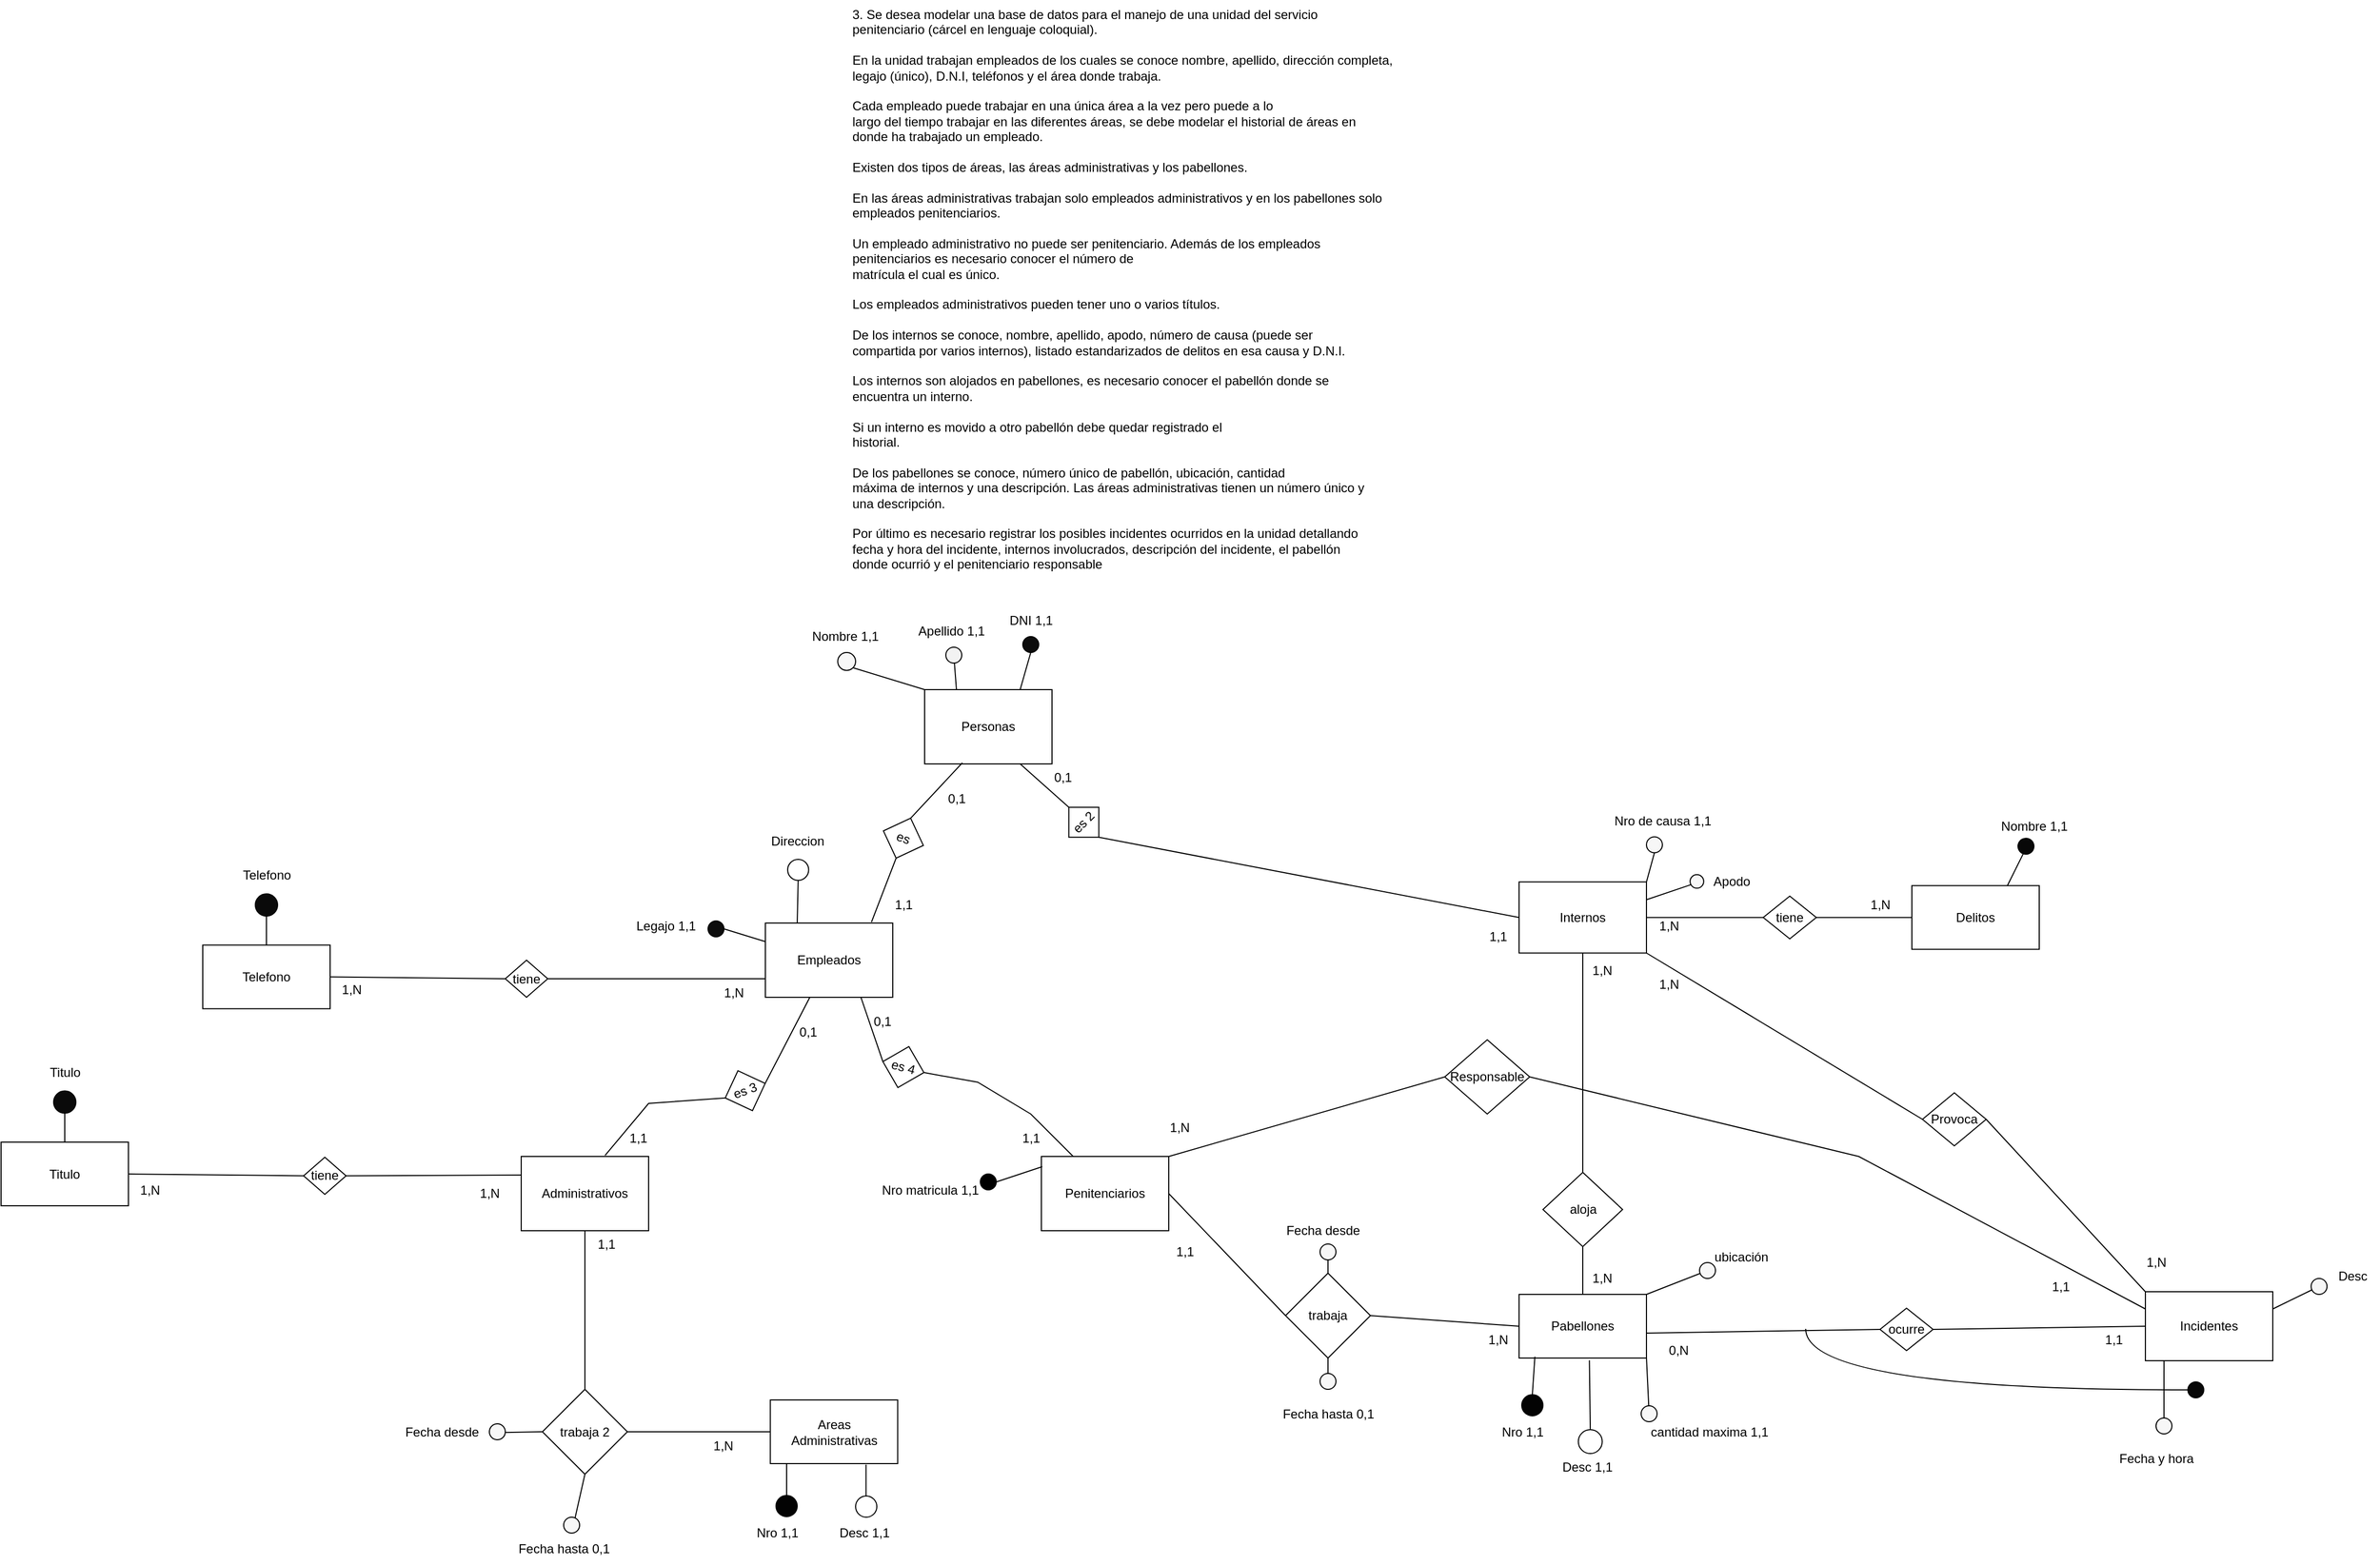 <mxfile version="21.7.5" type="device" pages="2">
  <diagram name="Página-1" id="nMkc-GR1b20NhRozOqQO">
    <mxGraphModel dx="2774" dy="1729" grid="1" gridSize="10" guides="1" tooltips="1" connect="1" arrows="1" fold="1" page="1" pageScale="1" pageWidth="827" pageHeight="1169" math="0" shadow="0">
      <root>
        <mxCell id="0" />
        <mxCell id="1" parent="0" />
        <mxCell id="kctzUbT0jL91XjTnU17C-2" value="3. Se desea modelar una base de datos para el manejo de una unidad del servicio&lt;br&gt;penitenciario (cárcel en lenguaje coloquial). &lt;br&gt;&lt;br&gt;En la unidad trabajan empleados de los cuales se conoce nombre, apellido, dirección completa, legajo (único), D.N.I, teléfonos y el área donde trabaja.&lt;br&gt;&lt;br&gt;Cada empleado puede trabajar en una única área a la vez pero puede a lo&lt;br&gt;largo del tiempo trabajar en las diferentes áreas, se debe modelar el historial de áreas en&lt;br&gt;donde ha trabajado un empleado. &lt;br&gt;&lt;br&gt;Existen dos tipos de áreas, las áreas administrativas y los pabellones. &lt;br&gt;&lt;br&gt;En las áreas administrativas trabajan solo empleados administrativos y en los pabellones solo empleados penitenciarios. &lt;br&gt;&lt;br&gt;Un empleado administrativo no puede ser penitenciario. Además de los empleados penitenciarios es necesario conocer el número de&lt;br&gt;matrícula el cual es único. &lt;br&gt;&lt;br&gt;Los empleados administrativos pueden tener uno o varios títulos.&lt;br&gt;&lt;br&gt;De los internos se conoce, nombre, apellido, apodo, número de causa (puede ser&lt;br&gt;compartida por varios internos), listado estandarizados de delitos en esa causa y D.N.I.&lt;br&gt;&lt;br&gt;Los internos son alojados en pabellones, es necesario conocer el pabellón donde se&lt;br&gt;encuentra un interno. &lt;br&gt;&lt;br&gt;Si un interno es movido a otro pabellón debe quedar registrado el&lt;br&gt;historial. &lt;br&gt;&lt;br&gt;De los pabellones se conoce, número único de pabellón, ubicación, cantidad&lt;br&gt;máxima de internos y una descripción. Las áreas administrativas tienen un número único y&lt;br&gt;una descripción.&lt;br&gt;&lt;br&gt;Por último es necesario registrar los posibles incidentes ocurridos en la unidad detallando&lt;br&gt;fecha y hora del incidente, internos involucrados, descripción del incidente, el pabellón&lt;br&gt;donde ocurrió y el penitenciario responsable" style="text;whiteSpace=wrap;html=1;" parent="1" vertex="1">
          <mxGeometry x="-280" y="-190" width="520" height="310" as="geometry" />
        </mxCell>
        <mxCell id="kctzUbT0jL91XjTnU17C-32" value="Empleados" style="rounded=0;whiteSpace=wrap;html=1;shadow=0;" parent="1" vertex="1">
          <mxGeometry x="-360" y="680" width="120" height="70" as="geometry" />
        </mxCell>
        <mxCell id="kctzUbT0jL91XjTnU17C-33" value="Administrativos" style="rounded=0;whiteSpace=wrap;html=1;shadow=0;" parent="1" vertex="1">
          <mxGeometry x="-590" y="900" width="120" height="70" as="geometry" />
        </mxCell>
        <mxCell id="kctzUbT0jL91XjTnU17C-34" value="Penitenciarios" style="rounded=0;whiteSpace=wrap;html=1;shadow=0;" parent="1" vertex="1">
          <mxGeometry x="-100" y="900" width="120" height="70" as="geometry" />
        </mxCell>
        <mxCell id="kctzUbT0jL91XjTnU17C-35" value="" style="endArrow=none;html=1;rounded=0;exitX=0.658;exitY=-0.014;exitDx=0;exitDy=0;exitPerimeter=0;shadow=0;entryX=0;entryY=0.5;entryDx=0;entryDy=0;" parent="1" source="kctzUbT0jL91XjTnU17C-33" target="kctzUbT0jL91XjTnU17C-255" edge="1">
          <mxGeometry width="50" height="50" relative="1" as="geometry">
            <mxPoint x="-440" y="860" as="sourcePoint" />
            <mxPoint x="-410" y="840" as="targetPoint" />
            <Array as="points">
              <mxPoint x="-470" y="850" />
            </Array>
          </mxGeometry>
        </mxCell>
        <mxCell id="kctzUbT0jL91XjTnU17C-36" value="" style="endArrow=none;html=1;rounded=0;exitX=0.25;exitY=0;exitDx=0;exitDy=0;shadow=0;entryX=1;entryY=0.5;entryDx=0;entryDy=0;" parent="1" source="kctzUbT0jL91XjTnU17C-34" target="kctzUbT0jL91XjTnU17C-258" edge="1">
          <mxGeometry width="50" height="50" relative="1" as="geometry">
            <mxPoint x="-210" y="850" as="sourcePoint" />
            <mxPoint x="-190" y="810" as="targetPoint" />
            <Array as="points">
              <mxPoint x="-110" y="860" />
              <mxPoint x="-160" y="830" />
            </Array>
          </mxGeometry>
        </mxCell>
        <mxCell id="kctzUbT0jL91XjTnU17C-38" value="" style="endArrow=none;html=1;rounded=0;shadow=0;exitX=1;exitY=0.5;exitDx=0;exitDy=0;" parent="1" source="kctzUbT0jL91XjTnU17C-255" target="kctzUbT0jL91XjTnU17C-32" edge="1">
          <mxGeometry width="50" height="50" relative="1" as="geometry">
            <mxPoint x="-300" y="810" as="sourcePoint" />
            <mxPoint x="-250" y="860" as="targetPoint" />
          </mxGeometry>
        </mxCell>
        <mxCell id="kctzUbT0jL91XjTnU17C-39" value="Internos" style="rounded=0;whiteSpace=wrap;html=1;shadow=0;" parent="1" vertex="1">
          <mxGeometry x="350" y="641.25" width="120" height="67" as="geometry" />
        </mxCell>
        <mxCell id="kctzUbT0jL91XjTnU17C-40" value="Personas" style="rounded=0;whiteSpace=wrap;html=1;shadow=0;" parent="1" vertex="1">
          <mxGeometry x="-210" y="460" width="120" height="70" as="geometry" />
        </mxCell>
        <mxCell id="kctzUbT0jL91XjTnU17C-41" value="" style="endArrow=none;html=1;rounded=0;entryX=0.296;entryY=0.986;entryDx=0;entryDy=0;shadow=0;entryPerimeter=0;exitX=0.5;exitY=0;exitDx=0;exitDy=0;" parent="1" source="kctzUbT0jL91XjTnU17C-252" target="kctzUbT0jL91XjTnU17C-40" edge="1">
          <mxGeometry width="50" height="50" relative="1" as="geometry">
            <mxPoint x="-190" y="580" as="sourcePoint" />
            <mxPoint x="-150.5" y="620" as="targetPoint" />
          </mxGeometry>
        </mxCell>
        <mxCell id="kctzUbT0jL91XjTnU17C-44" value="" style="endArrow=none;html=1;rounded=0;exitX=0;exitY=0.5;exitDx=0;exitDy=0;shadow=0;entryX=0.5;entryY=1;entryDx=0;entryDy=0;" parent="1" source="kctzUbT0jL91XjTnU17C-39" target="kctzUbT0jL91XjTnU17C-253" edge="1">
          <mxGeometry width="50" height="50" relative="1" as="geometry">
            <mxPoint x="-40" y="680" as="sourcePoint" />
            <mxPoint x="-40" y="640" as="targetPoint" />
          </mxGeometry>
        </mxCell>
        <mxCell id="kctzUbT0jL91XjTnU17C-45" value="" style="endArrow=none;html=1;rounded=0;exitX=0.833;exitY=-0.014;exitDx=0;exitDy=0;exitPerimeter=0;shadow=0;entryX=0.5;entryY=1;entryDx=0;entryDy=0;" parent="1" source="kctzUbT0jL91XjTnU17C-32" target="kctzUbT0jL91XjTnU17C-252" edge="1">
          <mxGeometry width="50" height="50" relative="1" as="geometry">
            <mxPoint x="-330" y="660" as="sourcePoint" />
            <mxPoint x="-260" y="640" as="targetPoint" />
          </mxGeometry>
        </mxCell>
        <mxCell id="kctzUbT0jL91XjTnU17C-48" value="" style="endArrow=none;html=1;rounded=0;entryX=0.25;entryY=0;entryDx=0;entryDy=0;shadow=0;exitX=0.5;exitY=1;exitDx=0;exitDy=0;" parent="1" source="kctzUbT0jL91XjTnU17C-231" target="kctzUbT0jL91XjTnU17C-32" edge="1">
          <mxGeometry width="50" height="50" relative="1" as="geometry">
            <mxPoint x="-320" y="650" as="sourcePoint" />
            <mxPoint x="-220" y="560" as="targetPoint" />
          </mxGeometry>
        </mxCell>
        <mxCell id="kctzUbT0jL91XjTnU17C-78" value="" style="endArrow=none;html=1;rounded=0;exitX=0.75;exitY=0;exitDx=0;exitDy=0;entryX=0.5;entryY=1;entryDx=0;entryDy=0;shadow=0;" parent="1" source="kctzUbT0jL91XjTnU17C-40" target="kctzUbT0jL91XjTnU17C-79" edge="1">
          <mxGeometry width="50" height="50" relative="1" as="geometry">
            <mxPoint x="-150" y="520" as="sourcePoint" />
            <mxPoint x="-120" y="500" as="targetPoint" />
          </mxGeometry>
        </mxCell>
        <mxCell id="kctzUbT0jL91XjTnU17C-79" value="" style="ellipse;whiteSpace=wrap;html=1;aspect=fixed;fillColor=#0D0D0D;shadow=0;" parent="1" vertex="1">
          <mxGeometry x="-117.5" y="410" width="15" height="15" as="geometry" />
        </mxCell>
        <mxCell id="kctzUbT0jL91XjTnU17C-81" value="DNI 1,1" style="text;html=1;align=center;verticalAlign=middle;resizable=0;points=[];autosize=1;strokeColor=none;fillColor=none;shadow=0;" parent="1" vertex="1">
          <mxGeometry x="-140" y="380" width="60" height="30" as="geometry" />
        </mxCell>
        <mxCell id="kctzUbT0jL91XjTnU17C-84" value="" style="endArrow=none;html=1;rounded=0;exitX=0.25;exitY=0;exitDx=0;exitDy=0;shadow=0;" parent="1" source="kctzUbT0jL91XjTnU17C-40" target="kctzUbT0jL91XjTnU17C-83" edge="1">
          <mxGeometry width="50" height="50" relative="1" as="geometry">
            <mxPoint x="-180" y="523" as="sourcePoint" />
            <mxPoint x="-180" y="500" as="targetPoint" />
          </mxGeometry>
        </mxCell>
        <mxCell id="kctzUbT0jL91XjTnU17C-83" value="" style="ellipse;whiteSpace=wrap;html=1;aspect=fixed;fillColor=#F2F2F2;shadow=0;" parent="1" vertex="1">
          <mxGeometry x="-190" y="420" width="15" height="15" as="geometry" />
        </mxCell>
        <mxCell id="kctzUbT0jL91XjTnU17C-85" value="Apellido 1,1" style="text;html=1;align=center;verticalAlign=middle;resizable=0;points=[];autosize=1;strokeColor=none;fillColor=none;shadow=0;" parent="1" vertex="1">
          <mxGeometry x="-230" y="390" width="90" height="30" as="geometry" />
        </mxCell>
        <mxCell id="kctzUbT0jL91XjTnU17C-86" value="" style="endArrow=none;html=1;rounded=0;entryX=0;entryY=0;entryDx=0;entryDy=0;exitX=0.5;exitY=1;exitDx=0;exitDy=0;shadow=0;" parent="1" source="kctzUbT0jL91XjTnU17C-87" target="kctzUbT0jL91XjTnU17C-40" edge="1">
          <mxGeometry width="50" height="50" relative="1" as="geometry">
            <mxPoint x="-250" y="500" as="sourcePoint" />
            <mxPoint x="-245" y="500" as="targetPoint" />
          </mxGeometry>
        </mxCell>
        <mxCell id="kctzUbT0jL91XjTnU17C-87" value="" style="ellipse;whiteSpace=wrap;html=1;aspect=fixed;fillColor=#F7F7F7;rotation=-45;shadow=0;" parent="1" vertex="1">
          <mxGeometry x="-291.83" y="425" width="16.83" height="16.83" as="geometry" />
        </mxCell>
        <mxCell id="kctzUbT0jL91XjTnU17C-90" value="Nombre 1,1" style="text;html=1;align=center;verticalAlign=middle;resizable=0;points=[];autosize=1;strokeColor=none;fillColor=none;shadow=0;" parent="1" vertex="1">
          <mxGeometry x="-330" y="395" width="90" height="30" as="geometry" />
        </mxCell>
        <mxCell id="kctzUbT0jL91XjTnU17C-91" value="" style="endArrow=none;html=1;rounded=0;exitX=0;exitY=0.25;exitDx=0;exitDy=0;entryX=1;entryY=0.5;entryDx=0;entryDy=0;shadow=0;" parent="1" source="kctzUbT0jL91XjTnU17C-32" target="kctzUbT0jL91XjTnU17C-92" edge="1">
          <mxGeometry width="50" height="50" relative="1" as="geometry">
            <mxPoint x="-400" y="741.25" as="sourcePoint" />
            <mxPoint x="-400" y="718.25" as="targetPoint" />
          </mxGeometry>
        </mxCell>
        <mxCell id="kctzUbT0jL91XjTnU17C-92" value="" style="ellipse;whiteSpace=wrap;html=1;aspect=fixed;fillColor=#0D0D0D;shadow=0;" parent="1" vertex="1">
          <mxGeometry x="-414" y="678" width="15" height="15" as="geometry" />
        </mxCell>
        <mxCell id="kctzUbT0jL91XjTnU17C-94" value="Legajo 1,1" style="text;html=1;align=center;verticalAlign=middle;resizable=0;points=[];autosize=1;strokeColor=none;fillColor=none;" parent="1" vertex="1">
          <mxGeometry x="-494" y="668" width="80" height="30" as="geometry" />
        </mxCell>
        <mxCell id="kctzUbT0jL91XjTnU17C-95" value="" style="endArrow=none;html=1;rounded=0;exitX=0;exitY=0.75;exitDx=0;exitDy=0;entryX=1;entryY=0.5;entryDx=0;entryDy=0;shadow=0;" parent="1" source="kctzUbT0jL91XjTnU17C-32" target="kctzUbT0jL91XjTnU17C-235" edge="1">
          <mxGeometry width="50" height="50" relative="1" as="geometry">
            <mxPoint x="-360" y="746.75" as="sourcePoint" />
            <mxPoint x="-605" y="732.5" as="targetPoint" />
          </mxGeometry>
        </mxCell>
        <mxCell id="kctzUbT0jL91XjTnU17C-100" value="" style="endArrow=none;html=1;rounded=0;exitX=0;exitY=0.25;exitDx=0;exitDy=0;entryX=1;entryY=0.5;entryDx=0;entryDy=0;shadow=0;" parent="1" source="kctzUbT0jL91XjTnU17C-33" target="kctzUbT0jL91XjTnU17C-242" edge="1">
          <mxGeometry width="50" height="50" relative="1" as="geometry">
            <mxPoint x="-590" y="916" as="sourcePoint" />
            <mxPoint x="-632.5" y="931.5" as="targetPoint" />
          </mxGeometry>
        </mxCell>
        <mxCell id="kctzUbT0jL91XjTnU17C-103" value="" style="endArrow=none;html=1;rounded=0;exitX=0.007;exitY=0.138;exitDx=0;exitDy=0;entryX=1;entryY=0.5;entryDx=0;entryDy=0;shadow=0;exitPerimeter=0;" parent="1" source="kctzUbT0jL91XjTnU17C-34" target="kctzUbT0jL91XjTnU17C-104" edge="1">
          <mxGeometry width="50" height="50" relative="1" as="geometry">
            <mxPoint x="-100" y="908.5" as="sourcePoint" />
            <mxPoint x="-140" y="926.5" as="targetPoint" />
          </mxGeometry>
        </mxCell>
        <mxCell id="kctzUbT0jL91XjTnU17C-104" value="" style="ellipse;whiteSpace=wrap;html=1;aspect=fixed;fillColor=#000000;shadow=0;" parent="1" vertex="1">
          <mxGeometry x="-157.5" y="916.5" width="15" height="15" as="geometry" />
        </mxCell>
        <mxCell id="kctzUbT0jL91XjTnU17C-105" value="Nro matricula 1,1" style="text;html=1;align=center;verticalAlign=middle;resizable=0;points=[];autosize=1;strokeColor=none;fillColor=none;" parent="1" vertex="1">
          <mxGeometry x="-260" y="916.5" width="110" height="30" as="geometry" />
        </mxCell>
        <mxCell id="kctzUbT0jL91XjTnU17C-107" value="" style="endArrow=none;html=1;rounded=0;exitX=1;exitY=0;exitDx=0;exitDy=0;entryX=0.5;entryY=1;entryDx=0;entryDy=0;shadow=0;" parent="1" source="kctzUbT0jL91XjTnU17C-39" target="kctzUbT0jL91XjTnU17C-108" edge="1">
          <mxGeometry width="50" height="50" relative="1" as="geometry">
            <mxPoint x="494" y="549.5" as="sourcePoint" />
            <mxPoint x="454" y="566.5" as="targetPoint" />
          </mxGeometry>
        </mxCell>
        <mxCell id="kctzUbT0jL91XjTnU17C-108" value="" style="ellipse;whiteSpace=wrap;html=1;aspect=fixed;fillColor=#F7F7F7;shadow=0;" parent="1" vertex="1">
          <mxGeometry x="470" y="598.75" width="15" height="15" as="geometry" />
        </mxCell>
        <mxCell id="kctzUbT0jL91XjTnU17C-109" value="Nro de causa 1,1" style="text;html=1;align=center;verticalAlign=middle;resizable=0;points=[];autosize=1;strokeColor=none;fillColor=none;" parent="1" vertex="1">
          <mxGeometry x="430" y="568.75" width="110" height="30" as="geometry" />
        </mxCell>
        <mxCell id="kctzUbT0jL91XjTnU17C-115" value="" style="endArrow=none;html=1;rounded=0;entryX=0.444;entryY=0.808;entryDx=0;entryDy=0;shadow=0;exitX=1;exitY=0.25;exitDx=0;exitDy=0;entryPerimeter=0;" parent="1" source="kctzUbT0jL91XjTnU17C-39" target="kctzUbT0jL91XjTnU17C-116" edge="1">
          <mxGeometry width="50" height="50" relative="1" as="geometry">
            <mxPoint x="530" y="677" as="sourcePoint" />
            <mxPoint x="514" y="602.75" as="targetPoint" />
          </mxGeometry>
        </mxCell>
        <mxCell id="kctzUbT0jL91XjTnU17C-116" value="" style="ellipse;whiteSpace=wrap;html=1;aspect=fixed;fillColor=#F7F7F7;shadow=0;rotation=45;" parent="1" vertex="1">
          <mxGeometry x="511.11" y="634.37" width="12.81" height="12.81" as="geometry" />
        </mxCell>
        <mxCell id="kctzUbT0jL91XjTnU17C-117" value="Apodo" style="text;html=1;align=center;verticalAlign=middle;resizable=0;points=[];autosize=1;strokeColor=none;fillColor=none;" parent="1" vertex="1">
          <mxGeometry x="520" y="625.77" width="60" height="30" as="geometry" />
        </mxCell>
        <mxCell id="kctzUbT0jL91XjTnU17C-119" value="" style="endArrow=none;html=1;rounded=0;exitX=1;exitY=0.5;exitDx=0;exitDy=0;shadow=0;entryX=0;entryY=0.5;entryDx=0;entryDy=0;" parent="1" source="kctzUbT0jL91XjTnU17C-39" target="kctzUbT0jL91XjTnU17C-122" edge="1">
          <mxGeometry width="50" height="50" relative="1" as="geometry">
            <mxPoint x="520" y="706.62" as="sourcePoint" />
            <mxPoint x="660" y="675" as="targetPoint" />
          </mxGeometry>
        </mxCell>
        <mxCell id="kctzUbT0jL91XjTnU17C-122" value="tiene" style="rhombus;whiteSpace=wrap;html=1;" parent="1" vertex="1">
          <mxGeometry x="580" y="654.63" width="50" height="40.25" as="geometry" />
        </mxCell>
        <mxCell id="kctzUbT0jL91XjTnU17C-123" value="" style="endArrow=none;html=1;rounded=0;exitX=1;exitY=0.5;exitDx=0;exitDy=0;entryX=0;entryY=0.5;entryDx=0;entryDy=0;" parent="1" source="kctzUbT0jL91XjTnU17C-122" target="kctzUbT0jL91XjTnU17C-124" edge="1">
          <mxGeometry width="50" height="50" relative="1" as="geometry">
            <mxPoint x="680" y="700" as="sourcePoint" />
            <mxPoint x="730" y="675" as="targetPoint" />
          </mxGeometry>
        </mxCell>
        <mxCell id="kctzUbT0jL91XjTnU17C-124" value="Delitos" style="rounded=0;whiteSpace=wrap;html=1;" parent="1" vertex="1">
          <mxGeometry x="720" y="644.75" width="120" height="60" as="geometry" />
        </mxCell>
        <mxCell id="kctzUbT0jL91XjTnU17C-125" value="" style="endArrow=none;html=1;rounded=0;exitX=0.75;exitY=0;exitDx=0;exitDy=0;entryX=0.5;entryY=1;entryDx=0;entryDy=0;shadow=0;" parent="1" source="kctzUbT0jL91XjTnU17C-124" target="kctzUbT0jL91XjTnU17C-126" edge="1">
          <mxGeometry width="50" height="50" relative="1" as="geometry">
            <mxPoint x="820" y="642.37" as="sourcePoint" />
            <mxPoint x="804" y="567.87" as="targetPoint" />
          </mxGeometry>
        </mxCell>
        <mxCell id="kctzUbT0jL91XjTnU17C-126" value="" style="ellipse;whiteSpace=wrap;html=1;aspect=fixed;fillColor=#080808;shadow=0;rotation=20;" parent="1" vertex="1">
          <mxGeometry x="820" y="600.12" width="15" height="15" as="geometry" />
        </mxCell>
        <mxCell id="kctzUbT0jL91XjTnU17C-127" value="Nombre 1,1" style="text;html=1;align=center;verticalAlign=middle;resizable=0;points=[];autosize=1;strokeColor=none;fillColor=none;" parent="1" vertex="1">
          <mxGeometry x="790" y="574.25" width="90" height="30" as="geometry" />
        </mxCell>
        <mxCell id="kctzUbT0jL91XjTnU17C-129" value="1,N" style="text;html=1;align=center;verticalAlign=middle;resizable=0;points=[];autosize=1;strokeColor=none;fillColor=none;" parent="1" vertex="1">
          <mxGeometry x="670" y="648" width="40" height="30" as="geometry" />
        </mxCell>
        <mxCell id="kctzUbT0jL91XjTnU17C-130" value="1,N" style="text;html=1;align=center;verticalAlign=middle;resizable=0;points=[];autosize=1;strokeColor=none;fillColor=none;" parent="1" vertex="1">
          <mxGeometry x="471.11" y="668" width="40" height="30" as="geometry" />
        </mxCell>
        <mxCell id="kctzUbT0jL91XjTnU17C-131" value="aloja" style="rhombus;whiteSpace=wrap;html=1;" parent="1" vertex="1">
          <mxGeometry x="372.5" y="915" width="75" height="70" as="geometry" />
        </mxCell>
        <mxCell id="kctzUbT0jL91XjTnU17C-132" value="" style="endArrow=none;html=1;rounded=0;entryX=0.5;entryY=1;entryDx=0;entryDy=0;exitX=0.5;exitY=0;exitDx=0;exitDy=0;" parent="1" source="kctzUbT0jL91XjTnU17C-131" target="kctzUbT0jL91XjTnU17C-39" edge="1">
          <mxGeometry width="50" height="50" relative="1" as="geometry">
            <mxPoint x="330" y="790" as="sourcePoint" />
            <mxPoint x="380" y="740" as="targetPoint" />
          </mxGeometry>
        </mxCell>
        <mxCell id="kctzUbT0jL91XjTnU17C-133" value="" style="endArrow=none;html=1;rounded=0;entryX=0.5;entryY=1;entryDx=0;entryDy=0;" parent="1" source="kctzUbT0jL91XjTnU17C-134" target="kctzUbT0jL91XjTnU17C-131" edge="1">
          <mxGeometry width="50" height="50" relative="1" as="geometry">
            <mxPoint x="410" y="1070" as="sourcePoint" />
            <mxPoint x="380" y="950" as="targetPoint" />
          </mxGeometry>
        </mxCell>
        <mxCell id="kctzUbT0jL91XjTnU17C-134" value="Pabellones" style="rounded=0;whiteSpace=wrap;html=1;" parent="1" vertex="1">
          <mxGeometry x="350" y="1030" width="120" height="60" as="geometry" />
        </mxCell>
        <mxCell id="kctzUbT0jL91XjTnU17C-135" value="" style="endArrow=none;html=1;rounded=0;exitX=1;exitY=0.5;exitDx=0;exitDy=0;entryX=0;entryY=0.5;entryDx=0;entryDy=0;" parent="1" source="kctzUbT0jL91XjTnU17C-34" target="kctzUbT0jL91XjTnU17C-136" edge="1">
          <mxGeometry width="50" height="50" relative="1" as="geometry">
            <mxPoint x="140" y="1050" as="sourcePoint" />
            <mxPoint x="160" y="935" as="targetPoint" />
          </mxGeometry>
        </mxCell>
        <mxCell id="kctzUbT0jL91XjTnU17C-136" value="trabaja" style="rhombus;whiteSpace=wrap;html=1;" parent="1" vertex="1">
          <mxGeometry x="130" y="1010" width="80" height="80" as="geometry" />
        </mxCell>
        <mxCell id="kctzUbT0jL91XjTnU17C-137" value="" style="endArrow=none;html=1;rounded=0;exitX=0.5;exitY=0;exitDx=0;exitDy=0;entryX=0.5;entryY=1;entryDx=0;entryDy=0;" parent="1" source="kctzUbT0jL91XjTnU17C-136" target="kctzUbT0jL91XjTnU17C-138" edge="1">
          <mxGeometry width="50" height="50" relative="1" as="geometry">
            <mxPoint x="180" y="868" as="sourcePoint" />
            <mxPoint x="180" y="850" as="targetPoint" />
          </mxGeometry>
        </mxCell>
        <mxCell id="kctzUbT0jL91XjTnU17C-138" value="" style="ellipse;whiteSpace=wrap;html=1;aspect=fixed;fillColor=#F7F7F7;shadow=0;" parent="1" vertex="1">
          <mxGeometry x="162.5" y="982.5" width="15" height="15" as="geometry" />
        </mxCell>
        <mxCell id="kctzUbT0jL91XjTnU17C-140" value="Fecha desde" style="text;html=1;align=center;verticalAlign=middle;resizable=0;points=[];autosize=1;strokeColor=none;fillColor=none;" parent="1" vertex="1">
          <mxGeometry x="120" y="955" width="90" height="30" as="geometry" />
        </mxCell>
        <mxCell id="kctzUbT0jL91XjTnU17C-141" value="" style="endArrow=none;html=1;rounded=0;exitX=0.5;exitY=1;exitDx=0;exitDy=0;entryX=0.5;entryY=1;entryDx=0;entryDy=0;" parent="1" source="kctzUbT0jL91XjTnU17C-136" target="kctzUbT0jL91XjTnU17C-142" edge="1">
          <mxGeometry width="50" height="50" relative="1" as="geometry">
            <mxPoint x="170" y="1085" as="sourcePoint" />
            <mxPoint x="180" y="1040" as="targetPoint" />
          </mxGeometry>
        </mxCell>
        <mxCell id="kctzUbT0jL91XjTnU17C-142" value="" style="ellipse;whiteSpace=wrap;html=1;aspect=fixed;fillColor=#F7F7F7;shadow=0;" parent="1" vertex="1">
          <mxGeometry x="162.5" y="1104.5" width="15" height="15" as="geometry" />
        </mxCell>
        <mxCell id="kctzUbT0jL91XjTnU17C-143" value="Fecha hasta 0,1" style="text;html=1;align=center;verticalAlign=middle;resizable=0;points=[];autosize=1;strokeColor=none;fillColor=none;" parent="1" vertex="1">
          <mxGeometry x="115" y="1127.5" width="110" height="30" as="geometry" />
        </mxCell>
        <mxCell id="kctzUbT0jL91XjTnU17C-144" value="" style="endArrow=none;html=1;rounded=0;exitX=1;exitY=0.5;exitDx=0;exitDy=0;entryX=0;entryY=0.5;entryDx=0;entryDy=0;" parent="1" source="kctzUbT0jL91XjTnU17C-136" target="kctzUbT0jL91XjTnU17C-134" edge="1">
          <mxGeometry width="50" height="50" relative="1" as="geometry">
            <mxPoint x="280" y="980" as="sourcePoint" />
            <mxPoint x="300" y="1050" as="targetPoint" />
          </mxGeometry>
        </mxCell>
        <mxCell id="kctzUbT0jL91XjTnU17C-145" value="1,N" style="text;html=1;align=center;verticalAlign=middle;resizable=0;points=[];autosize=1;strokeColor=none;fillColor=none;" parent="1" vertex="1">
          <mxGeometry x="407.5" y="710" width="40" height="30" as="geometry" />
        </mxCell>
        <mxCell id="kctzUbT0jL91XjTnU17C-146" value="1,N" style="text;html=1;align=center;verticalAlign=middle;resizable=0;points=[];autosize=1;strokeColor=none;fillColor=none;" parent="1" vertex="1">
          <mxGeometry x="407.5" y="1000" width="40" height="30" as="geometry" />
        </mxCell>
        <mxCell id="kctzUbT0jL91XjTnU17C-153" value="" style="endArrow=none;html=1;rounded=0;exitX=1;exitY=0;exitDx=0;exitDy=0;" parent="1" source="kctzUbT0jL91XjTnU17C-134" target="kctzUbT0jL91XjTnU17C-154" edge="1">
          <mxGeometry width="50" height="50" relative="1" as="geometry">
            <mxPoint x="490" y="1069" as="sourcePoint" />
            <mxPoint x="545.61" y="1070" as="targetPoint" />
          </mxGeometry>
        </mxCell>
        <mxCell id="kctzUbT0jL91XjTnU17C-154" value="" style="ellipse;whiteSpace=wrap;html=1;aspect=fixed;fillColor=#F7F7F7;shadow=0;" parent="1" vertex="1">
          <mxGeometry x="520" y="1000" width="15" height="15" as="geometry" />
        </mxCell>
        <mxCell id="kctzUbT0jL91XjTnU17C-155" value="ubicación" style="text;html=1;align=center;verticalAlign=middle;resizable=0;points=[];autosize=1;strokeColor=none;fillColor=none;" parent="1" vertex="1">
          <mxGeometry x="523.92" y="980" width="70" height="30" as="geometry" />
        </mxCell>
        <mxCell id="kctzUbT0jL91XjTnU17C-156" value="" style="endArrow=none;html=1;rounded=0;exitX=1;exitY=1;exitDx=0;exitDy=0;" parent="1" source="kctzUbT0jL91XjTnU17C-134" target="kctzUbT0jL91XjTnU17C-157" edge="1">
          <mxGeometry width="50" height="50" relative="1" as="geometry">
            <mxPoint x="480" y="1099" as="sourcePoint" />
            <mxPoint x="554.5" y="1100" as="targetPoint" />
          </mxGeometry>
        </mxCell>
        <mxCell id="kctzUbT0jL91XjTnU17C-157" value="" style="ellipse;whiteSpace=wrap;html=1;aspect=fixed;fillColor=#F7F7F7;shadow=0;" parent="1" vertex="1">
          <mxGeometry x="465" y="1135" width="15" height="15" as="geometry" />
        </mxCell>
        <mxCell id="kctzUbT0jL91XjTnU17C-158" value="cantidad maxima 1,1" style="text;html=1;align=center;verticalAlign=middle;resizable=0;points=[];autosize=1;strokeColor=none;fillColor=none;" parent="1" vertex="1">
          <mxGeometry x="463.92" y="1144.5" width="130" height="30" as="geometry" />
        </mxCell>
        <mxCell id="kctzUbT0jL91XjTnU17C-162" value="Areas&lt;br&gt;Administrativas" style="rounded=0;whiteSpace=wrap;html=1;" parent="1" vertex="1">
          <mxGeometry x="-355.34" y="1129.5" width="120" height="60" as="geometry" />
        </mxCell>
        <mxCell id="kctzUbT0jL91XjTnU17C-164" value="" style="endArrow=none;html=1;rounded=0;entryX=0.5;entryY=1;entryDx=0;entryDy=0;" parent="1" target="kctzUbT0jL91XjTnU17C-33" edge="1">
          <mxGeometry width="50" height="50" relative="1" as="geometry">
            <mxPoint x="-530" y="1119.5" as="sourcePoint" />
            <mxPoint x="-490" y="1040" as="targetPoint" />
          </mxGeometry>
        </mxCell>
        <mxCell id="kctzUbT0jL91XjTnU17C-165" value="" style="endArrow=none;html=1;rounded=0;entryX=0;entryY=0.5;entryDx=0;entryDy=0;" parent="1" target="kctzUbT0jL91XjTnU17C-162" edge="1">
          <mxGeometry width="50" height="50" relative="1" as="geometry">
            <mxPoint x="-490" y="1159.5" as="sourcePoint" />
            <mxPoint x="-380" y="1160" as="targetPoint" />
          </mxGeometry>
        </mxCell>
        <mxCell id="kctzUbT0jL91XjTnU17C-169" value="trabaja 2" style="rhombus;whiteSpace=wrap;html=1;" parent="1" vertex="1">
          <mxGeometry x="-570" y="1119.5" width="80" height="80" as="geometry" />
        </mxCell>
        <mxCell id="kctzUbT0jL91XjTnU17C-170" value="" style="endArrow=none;html=1;rounded=0;entryX=0.5;entryY=1;entryDx=0;entryDy=0;exitX=0;exitY=0.5;exitDx=0;exitDy=0;" parent="1" source="kctzUbT0jL91XjTnU17C-169" target="kctzUbT0jL91XjTnU17C-171" edge="1">
          <mxGeometry width="50" height="50" relative="1" as="geometry">
            <mxPoint x="-580" y="1160" as="sourcePoint" />
            <mxPoint x="-690" y="1140" as="targetPoint" />
          </mxGeometry>
        </mxCell>
        <mxCell id="kctzUbT0jL91XjTnU17C-171" value="" style="ellipse;whiteSpace=wrap;html=1;aspect=fixed;fillColor=#F7F7F7;shadow=0;rotation=-85;" parent="1" vertex="1">
          <mxGeometry x="-620" y="1152" width="15" height="15" as="geometry" />
        </mxCell>
        <mxCell id="kctzUbT0jL91XjTnU17C-172" value="Fecha desde" style="text;html=1;align=center;verticalAlign=middle;resizable=0;points=[];autosize=1;strokeColor=none;fillColor=none;" parent="1" vertex="1">
          <mxGeometry x="-710" y="1144.5" width="90" height="30" as="geometry" />
        </mxCell>
        <mxCell id="kctzUbT0jL91XjTnU17C-173" value="" style="endArrow=none;html=1;rounded=0;exitX=0.5;exitY=1;exitDx=0;exitDy=0;entryX=0.5;entryY=1;entryDx=0;entryDy=0;" parent="1" source="kctzUbT0jL91XjTnU17C-169" target="kctzUbT0jL91XjTnU17C-174" edge="1">
          <mxGeometry width="50" height="50" relative="1" as="geometry">
            <mxPoint x="-615" y="1315" as="sourcePoint" />
            <mxPoint x="-605" y="1270" as="targetPoint" />
          </mxGeometry>
        </mxCell>
        <mxCell id="kctzUbT0jL91XjTnU17C-174" value="" style="ellipse;whiteSpace=wrap;html=1;aspect=fixed;fillColor=#F7F7F7;shadow=0;" parent="1" vertex="1">
          <mxGeometry x="-550" y="1240" width="15" height="15" as="geometry" />
        </mxCell>
        <mxCell id="kctzUbT0jL91XjTnU17C-175" value="Fecha hasta 0,1" style="text;html=1;align=center;verticalAlign=middle;resizable=0;points=[];autosize=1;strokeColor=none;fillColor=none;" parent="1" vertex="1">
          <mxGeometry x="-605" y="1255" width="110" height="30" as="geometry" />
        </mxCell>
        <mxCell id="kctzUbT0jL91XjTnU17C-176" value="Incidentes" style="rounded=0;whiteSpace=wrap;html=1;" parent="1" vertex="1">
          <mxGeometry x="940" y="1027.5" width="120" height="65" as="geometry" />
        </mxCell>
        <mxCell id="kctzUbT0jL91XjTnU17C-177" value="ocurre" style="rhombus;whiteSpace=wrap;html=1;" parent="1" vertex="1">
          <mxGeometry x="690" y="1043" width="50" height="40" as="geometry" />
        </mxCell>
        <mxCell id="kctzUbT0jL91XjTnU17C-178" value="" style="endArrow=none;html=1;rounded=0;entryX=0;entryY=0.5;entryDx=0;entryDy=0;exitX=1;exitY=0.608;exitDx=0;exitDy=0;exitPerimeter=0;" parent="1" source="kctzUbT0jL91XjTnU17C-134" target="kctzUbT0jL91XjTnU17C-177" edge="1">
          <mxGeometry width="50" height="50" relative="1" as="geometry">
            <mxPoint x="630" y="1110" as="sourcePoint" />
            <mxPoint x="680" y="1060" as="targetPoint" />
          </mxGeometry>
        </mxCell>
        <mxCell id="kctzUbT0jL91XjTnU17C-179" value="" style="endArrow=none;html=1;rounded=0;entryX=0;entryY=0.5;entryDx=0;entryDy=0;exitX=1;exitY=0.5;exitDx=0;exitDy=0;" parent="1" source="kctzUbT0jL91XjTnU17C-177" target="kctzUbT0jL91XjTnU17C-176" edge="1">
          <mxGeometry width="50" height="50" relative="1" as="geometry">
            <mxPoint x="840" y="1100" as="sourcePoint" />
            <mxPoint x="910" y="1060" as="targetPoint" />
          </mxGeometry>
        </mxCell>
        <mxCell id="kctzUbT0jL91XjTnU17C-187" value="" style="endArrow=none;html=1;rounded=0;exitX=0.146;exitY=1.003;exitDx=0;exitDy=0;exitPerimeter=0;" parent="1" source="kctzUbT0jL91XjTnU17C-176" target="kctzUbT0jL91XjTnU17C-188" edge="1">
          <mxGeometry width="50" height="50" relative="1" as="geometry">
            <mxPoint x="1060" y="1028" as="sourcePoint" />
            <mxPoint x="1112.5" y="1015" as="targetPoint" />
          </mxGeometry>
        </mxCell>
        <mxCell id="kctzUbT0jL91XjTnU17C-188" value="" style="ellipse;whiteSpace=wrap;html=1;aspect=fixed;fillColor=#F7F7F7;shadow=0;" parent="1" vertex="1">
          <mxGeometry x="950.0" y="1146.5" width="15" height="15" as="geometry" />
        </mxCell>
        <mxCell id="kctzUbT0jL91XjTnU17C-189" value="Fecha y hora" style="text;html=1;align=center;verticalAlign=middle;resizable=0;points=[];autosize=1;strokeColor=none;fillColor=none;" parent="1" vertex="1">
          <mxGeometry x="905.0" y="1169.5" width="90" height="30" as="geometry" />
        </mxCell>
        <mxCell id="kctzUbT0jL91XjTnU17C-190" value="" style="endArrow=none;html=1;rounded=0;exitX=1;exitY=0.25;exitDx=0;exitDy=0;" parent="1" source="kctzUbT0jL91XjTnU17C-176" target="kctzUbT0jL91XjTnU17C-191" edge="1">
          <mxGeometry width="50" height="50" relative="1" as="geometry">
            <mxPoint x="1090" y="1068" as="sourcePoint" />
            <mxPoint x="1142.5" y="1055" as="targetPoint" />
          </mxGeometry>
        </mxCell>
        <mxCell id="kctzUbT0jL91XjTnU17C-191" value="" style="ellipse;whiteSpace=wrap;html=1;aspect=fixed;fillColor=#F7F7F7;shadow=0;" parent="1" vertex="1">
          <mxGeometry x="1096.11" y="1015" width="15" height="15" as="geometry" />
        </mxCell>
        <mxCell id="kctzUbT0jL91XjTnU17C-192" value="Desc" style="text;html=1;align=center;verticalAlign=middle;resizable=0;points=[];autosize=1;strokeColor=none;fillColor=none;" parent="1" vertex="1">
          <mxGeometry x="1110" y="997.5" width="50" height="30" as="geometry" />
        </mxCell>
        <mxCell id="kctzUbT0jL91XjTnU17C-197" value="" style="ellipse;whiteSpace=wrap;html=1;aspect=fixed;fillColor=#080808;shadow=0;" parent="1" vertex="1">
          <mxGeometry x="980.0" y="1112.5" width="15" height="15" as="geometry" />
        </mxCell>
        <mxCell id="kctzUbT0jL91XjTnU17C-201" value="Provoca" style="rhombus;whiteSpace=wrap;html=1;" parent="1" vertex="1">
          <mxGeometry x="730" y="840" width="60" height="50" as="geometry" />
        </mxCell>
        <mxCell id="kctzUbT0jL91XjTnU17C-202" value="" style="endArrow=none;html=1;rounded=0;edgeStyle=orthogonalEdgeStyle;curved=1;entryX=0;entryY=0.5;entryDx=0;entryDy=0;" parent="1" target="kctzUbT0jL91XjTnU17C-197" edge="1">
          <mxGeometry width="50" height="50" relative="1" as="geometry">
            <mxPoint x="620" y="1062.5" as="sourcePoint" />
            <mxPoint x="840" y="1110" as="targetPoint" />
            <Array as="points">
              <mxPoint x="620" y="1120" />
            </Array>
          </mxGeometry>
        </mxCell>
        <mxCell id="kctzUbT0jL91XjTnU17C-203" value="" style="endArrow=none;html=1;rounded=0;entryX=1;entryY=1;entryDx=0;entryDy=0;exitX=0;exitY=0.5;exitDx=0;exitDy=0;" parent="1" source="kctzUbT0jL91XjTnU17C-201" target="kctzUbT0jL91XjTnU17C-39" edge="1">
          <mxGeometry width="50" height="50" relative="1" as="geometry">
            <mxPoint x="620" y="820" as="sourcePoint" />
            <mxPoint x="670" y="770" as="targetPoint" />
          </mxGeometry>
        </mxCell>
        <mxCell id="kctzUbT0jL91XjTnU17C-204" value="" style="endArrow=none;html=1;rounded=0;exitX=1;exitY=0.5;exitDx=0;exitDy=0;entryX=0;entryY=0;entryDx=0;entryDy=0;" parent="1" source="kctzUbT0jL91XjTnU17C-201" target="kctzUbT0jL91XjTnU17C-176" edge="1">
          <mxGeometry width="50" height="50" relative="1" as="geometry">
            <mxPoint x="930" y="940" as="sourcePoint" />
            <mxPoint x="980" y="890" as="targetPoint" />
          </mxGeometry>
        </mxCell>
        <mxCell id="kctzUbT0jL91XjTnU17C-205" value="0,N" style="text;html=1;align=center;verticalAlign=middle;resizable=0;points=[];autosize=1;strokeColor=none;fillColor=none;" parent="1" vertex="1">
          <mxGeometry x="480" y="1068" width="40" height="30" as="geometry" />
        </mxCell>
        <mxCell id="kctzUbT0jL91XjTnU17C-206" value="1,1" style="text;html=1;align=center;verticalAlign=middle;resizable=0;points=[];autosize=1;strokeColor=none;fillColor=none;" parent="1" vertex="1">
          <mxGeometry x="890" y="1058" width="40" height="30" as="geometry" />
        </mxCell>
        <mxCell id="kctzUbT0jL91XjTnU17C-207" value="1,N" style="text;html=1;align=center;verticalAlign=middle;resizable=0;points=[];autosize=1;strokeColor=none;fillColor=none;" parent="1" vertex="1">
          <mxGeometry x="471.11" y="723.25" width="40" height="30" as="geometry" />
        </mxCell>
        <mxCell id="kctzUbT0jL91XjTnU17C-208" value="1,N" style="text;html=1;align=center;verticalAlign=middle;resizable=0;points=[];autosize=1;strokeColor=none;fillColor=none;" parent="1" vertex="1">
          <mxGeometry x="930" y="985" width="40" height="30" as="geometry" />
        </mxCell>
        <mxCell id="kctzUbT0jL91XjTnU17C-209" value="" style="endArrow=none;html=1;rounded=0;entryX=0;entryY=0.5;entryDx=0;entryDy=0;" parent="1" target="kctzUbT0jL91XjTnU17C-210" edge="1">
          <mxGeometry width="50" height="50" relative="1" as="geometry">
            <mxPoint x="20" y="900" as="sourcePoint" />
            <mxPoint x="240" y="830" as="targetPoint" />
          </mxGeometry>
        </mxCell>
        <mxCell id="kctzUbT0jL91XjTnU17C-210" value="Responsable" style="rhombus;whiteSpace=wrap;html=1;" parent="1" vertex="1">
          <mxGeometry x="280" y="790" width="80" height="70" as="geometry" />
        </mxCell>
        <mxCell id="kctzUbT0jL91XjTnU17C-211" value="" style="endArrow=none;html=1;rounded=0;exitX=1;exitY=0.5;exitDx=0;exitDy=0;entryX=0;entryY=0.25;entryDx=0;entryDy=0;" parent="1" source="kctzUbT0jL91XjTnU17C-210" target="kctzUbT0jL91XjTnU17C-176" edge="1">
          <mxGeometry width="50" height="50" relative="1" as="geometry">
            <mxPoint x="500" y="860" as="sourcePoint" />
            <mxPoint x="550" y="810" as="targetPoint" />
            <Array as="points">
              <mxPoint x="670" y="900" />
            </Array>
          </mxGeometry>
        </mxCell>
        <mxCell id="kctzUbT0jL91XjTnU17C-212" value="1,N" style="text;html=1;align=center;verticalAlign=middle;resizable=0;points=[];autosize=1;strokeColor=none;fillColor=none;" parent="1" vertex="1">
          <mxGeometry x="10" y="858" width="40" height="30" as="geometry" />
        </mxCell>
        <mxCell id="kctzUbT0jL91XjTnU17C-213" value="1,1" style="text;html=1;align=center;verticalAlign=middle;resizable=0;points=[];autosize=1;strokeColor=none;fillColor=none;" parent="1" vertex="1">
          <mxGeometry x="840" y="1008" width="40" height="30" as="geometry" />
        </mxCell>
        <mxCell id="kctzUbT0jL91XjTnU17C-214" value="" style="endArrow=none;html=1;rounded=0;entryX=0.124;entryY=0.979;entryDx=0;entryDy=0;entryPerimeter=0;" parent="1" target="kctzUbT0jL91XjTnU17C-134" edge="1">
          <mxGeometry width="50" height="50" relative="1" as="geometry">
            <mxPoint x="362.5" y="1124.5" as="sourcePoint" />
            <mxPoint x="365" y="1104.5" as="targetPoint" />
          </mxGeometry>
        </mxCell>
        <mxCell id="kctzUbT0jL91XjTnU17C-216" value="" style="ellipse;whiteSpace=wrap;html=1;aspect=fixed;rotation=0;fillColor=#030303;" parent="1" vertex="1">
          <mxGeometry x="352.5" y="1124.5" width="20" height="20" as="geometry" />
        </mxCell>
        <mxCell id="kctzUbT0jL91XjTnU17C-219" value="Nro 1,1" style="text;html=1;align=center;verticalAlign=middle;resizable=0;points=[];autosize=1;strokeColor=none;fillColor=none;" parent="1" vertex="1">
          <mxGeometry x="322.5" y="1144.5" width="60" height="30" as="geometry" />
        </mxCell>
        <mxCell id="kctzUbT0jL91XjTnU17C-222" value="Desc 1,1" style="text;html=1;align=center;verticalAlign=middle;resizable=0;points=[];autosize=1;strokeColor=none;fillColor=none;" parent="1" vertex="1">
          <mxGeometry x="-301.83" y="1240" width="70" height="30" as="geometry" />
        </mxCell>
        <mxCell id="kctzUbT0jL91XjTnU17C-223" value="1,N" style="text;html=1;align=center;verticalAlign=middle;resizable=0;points=[];autosize=1;strokeColor=none;fillColor=none;" parent="1" vertex="1">
          <mxGeometry x="-420" y="1158" width="40" height="30" as="geometry" />
        </mxCell>
        <mxCell id="kctzUbT0jL91XjTnU17C-224" value="1,1" style="text;html=1;align=center;verticalAlign=middle;resizable=0;points=[];autosize=1;strokeColor=none;fillColor=none;" parent="1" vertex="1">
          <mxGeometry x="-530" y="968" width="40" height="30" as="geometry" />
        </mxCell>
        <mxCell id="kctzUbT0jL91XjTnU17C-227" value="1,1" style="text;html=1;align=center;verticalAlign=middle;resizable=0;points=[];autosize=1;strokeColor=none;fillColor=none;" parent="1" vertex="1">
          <mxGeometry x="15" y="975" width="40" height="30" as="geometry" />
        </mxCell>
        <mxCell id="kctzUbT0jL91XjTnU17C-228" value="1,N" style="text;html=1;align=center;verticalAlign=middle;resizable=0;points=[];autosize=1;strokeColor=none;fillColor=none;" parent="1" vertex="1">
          <mxGeometry x="310" y="1058" width="40" height="30" as="geometry" />
        </mxCell>
        <mxCell id="kctzUbT0jL91XjTnU17C-231" value="" style="ellipse;whiteSpace=wrap;html=1;aspect=fixed;" parent="1" vertex="1">
          <mxGeometry x="-339" y="620" width="19.77" height="19.77" as="geometry" />
        </mxCell>
        <mxCell id="kctzUbT0jL91XjTnU17C-232" value="Direccion" style="text;html=1;align=center;verticalAlign=middle;resizable=0;points=[];autosize=1;strokeColor=none;fillColor=none;" parent="1" vertex="1">
          <mxGeometry x="-365" y="588" width="70" height="30" as="geometry" />
        </mxCell>
        <mxCell id="kctzUbT0jL91XjTnU17C-235" value="tiene" style="rhombus;whiteSpace=wrap;html=1;" parent="1" vertex="1">
          <mxGeometry x="-605" y="715" width="40" height="35" as="geometry" />
        </mxCell>
        <mxCell id="kctzUbT0jL91XjTnU17C-236" value="" style="endArrow=none;html=1;rounded=0;entryX=0;entryY=0.5;entryDx=0;entryDy=0;exitX=1;exitY=0.5;exitDx=0;exitDy=0;" parent="1" source="kctzUbT0jL91XjTnU17C-238" target="kctzUbT0jL91XjTnU17C-235" edge="1">
          <mxGeometry width="50" height="50" relative="1" as="geometry">
            <mxPoint x="-800" y="730" as="sourcePoint" />
            <mxPoint x="-790" y="740" as="targetPoint" />
          </mxGeometry>
        </mxCell>
        <mxCell id="kctzUbT0jL91XjTnU17C-238" value="Telefono" style="rounded=0;whiteSpace=wrap;html=1;" parent="1" vertex="1">
          <mxGeometry x="-890" y="700.75" width="120" height="60" as="geometry" />
        </mxCell>
        <mxCell id="kctzUbT0jL91XjTnU17C-239" value="" style="endArrow=none;html=1;rounded=0;exitX=0.5;exitY=0;exitDx=0;exitDy=0;entryX=0.5;entryY=1;entryDx=0;entryDy=0;" parent="1" source="kctzUbT0jL91XjTnU17C-238" target="kctzUbT0jL91XjTnU17C-240" edge="1">
          <mxGeometry width="50" height="50" relative="1" as="geometry">
            <mxPoint x="-830" y="660" as="sourcePoint" />
            <mxPoint x="-830" y="670" as="targetPoint" />
          </mxGeometry>
        </mxCell>
        <mxCell id="kctzUbT0jL91XjTnU17C-240" value="" style="ellipse;whiteSpace=wrap;html=1;aspect=fixed;fillColor=#0A0A0A;" parent="1" vertex="1">
          <mxGeometry x="-840.5" y="652.5" width="21" height="21" as="geometry" />
        </mxCell>
        <mxCell id="kctzUbT0jL91XjTnU17C-241" value="Telefono" style="text;html=1;align=center;verticalAlign=middle;resizable=0;points=[];autosize=1;strokeColor=none;fillColor=none;" parent="1" vertex="1">
          <mxGeometry x="-865" y="620" width="70" height="30" as="geometry" />
        </mxCell>
        <mxCell id="kctzUbT0jL91XjTnU17C-242" value="tiene" style="rhombus;whiteSpace=wrap;html=1;" parent="1" vertex="1">
          <mxGeometry x="-795" y="900.75" width="40" height="35" as="geometry" />
        </mxCell>
        <mxCell id="kctzUbT0jL91XjTnU17C-243" value="" style="endArrow=none;html=1;rounded=0;entryX=0;entryY=0.5;entryDx=0;entryDy=0;exitX=1;exitY=0.5;exitDx=0;exitDy=0;" parent="1" source="kctzUbT0jL91XjTnU17C-244" target="kctzUbT0jL91XjTnU17C-242" edge="1">
          <mxGeometry width="50" height="50" relative="1" as="geometry">
            <mxPoint x="-990" y="915.75" as="sourcePoint" />
            <mxPoint x="-980" y="925.75" as="targetPoint" />
          </mxGeometry>
        </mxCell>
        <mxCell id="kctzUbT0jL91XjTnU17C-244" value="Titulo" style="rounded=0;whiteSpace=wrap;html=1;" parent="1" vertex="1">
          <mxGeometry x="-1080" y="886.5" width="120" height="60" as="geometry" />
        </mxCell>
        <mxCell id="kctzUbT0jL91XjTnU17C-245" value="" style="endArrow=none;html=1;rounded=0;exitX=0.5;exitY=0;exitDx=0;exitDy=0;entryX=0.5;entryY=1;entryDx=0;entryDy=0;" parent="1" source="kctzUbT0jL91XjTnU17C-244" target="kctzUbT0jL91XjTnU17C-246" edge="1">
          <mxGeometry width="50" height="50" relative="1" as="geometry">
            <mxPoint x="-1020" y="845.75" as="sourcePoint" />
            <mxPoint x="-1020" y="855.75" as="targetPoint" />
          </mxGeometry>
        </mxCell>
        <mxCell id="kctzUbT0jL91XjTnU17C-246" value="" style="ellipse;whiteSpace=wrap;html=1;aspect=fixed;fillColor=#0A0A0A;" parent="1" vertex="1">
          <mxGeometry x="-1030.5" y="838.25" width="21" height="21" as="geometry" />
        </mxCell>
        <mxCell id="kctzUbT0jL91XjTnU17C-247" value="Titulo" style="text;html=1;align=center;verticalAlign=middle;resizable=0;points=[];autosize=1;strokeColor=none;fillColor=none;" parent="1" vertex="1">
          <mxGeometry x="-1045" y="805.75" width="50" height="30" as="geometry" />
        </mxCell>
        <mxCell id="kctzUbT0jL91XjTnU17C-248" value="1,N" style="text;html=1;align=center;verticalAlign=middle;resizable=0;points=[];autosize=1;strokeColor=none;fillColor=none;" parent="1" vertex="1">
          <mxGeometry x="-410" y="730.75" width="40" height="30" as="geometry" />
        </mxCell>
        <mxCell id="kctzUbT0jL91XjTnU17C-249" value="1,N" style="text;html=1;align=center;verticalAlign=middle;resizable=0;points=[];autosize=1;strokeColor=none;fillColor=none;" parent="1" vertex="1">
          <mxGeometry x="-770" y="728" width="40" height="30" as="geometry" />
        </mxCell>
        <mxCell id="kctzUbT0jL91XjTnU17C-250" value="1,N" style="text;html=1;align=center;verticalAlign=middle;resizable=0;points=[];autosize=1;strokeColor=none;fillColor=none;" parent="1" vertex="1">
          <mxGeometry x="-640" y="920" width="40" height="30" as="geometry" />
        </mxCell>
        <mxCell id="kctzUbT0jL91XjTnU17C-251" value="1,N" style="text;html=1;align=center;verticalAlign=middle;resizable=0;points=[];autosize=1;strokeColor=none;fillColor=none;" parent="1" vertex="1">
          <mxGeometry x="-960" y="916.5" width="40" height="30" as="geometry" />
        </mxCell>
        <mxCell id="kctzUbT0jL91XjTnU17C-252" value="es" style="rhombus;whiteSpace=wrap;html=1;rotation=20;" parent="1" vertex="1">
          <mxGeometry x="-250" y="580" width="40" height="40" as="geometry" />
        </mxCell>
        <mxCell id="kctzUbT0jL91XjTnU17C-253" value="es 2" style="rhombus;whiteSpace=wrap;html=1;rotation=-45;" parent="1" vertex="1">
          <mxGeometry x="-80" y="565" width="40" height="40" as="geometry" />
        </mxCell>
        <mxCell id="kctzUbT0jL91XjTnU17C-254" value="" style="endArrow=none;html=1;rounded=0;entryX=0.75;entryY=1;entryDx=0;entryDy=0;exitX=0.5;exitY=0;exitDx=0;exitDy=0;" parent="1" source="kctzUbT0jL91XjTnU17C-253" target="kctzUbT0jL91XjTnU17C-40" edge="1">
          <mxGeometry width="50" height="50" relative="1" as="geometry">
            <mxPoint x="-180" y="600" as="sourcePoint" />
            <mxPoint x="-130" y="550" as="targetPoint" />
          </mxGeometry>
        </mxCell>
        <mxCell id="kctzUbT0jL91XjTnU17C-255" value="es 3" style="rhombus;whiteSpace=wrap;html=1;rotation=-20;" parent="1" vertex="1">
          <mxGeometry x="-399" y="818" width="40" height="40" as="geometry" />
        </mxCell>
        <mxCell id="kctzUbT0jL91XjTnU17C-258" value="es 4" style="rhombus;whiteSpace=wrap;html=1;rotation=15;" parent="1" vertex="1">
          <mxGeometry x="-250" y="795.75" width="40" height="40" as="geometry" />
        </mxCell>
        <mxCell id="kctzUbT0jL91XjTnU17C-259" value="" style="endArrow=none;html=1;rounded=0;entryX=0.75;entryY=1;entryDx=0;entryDy=0;exitX=0;exitY=0.5;exitDx=0;exitDy=0;" parent="1" source="kctzUbT0jL91XjTnU17C-258" target="kctzUbT0jL91XjTnU17C-32" edge="1">
          <mxGeometry width="50" height="50" relative="1" as="geometry">
            <mxPoint x="-310" y="830" as="sourcePoint" />
            <mxPoint x="-260" y="780" as="targetPoint" />
          </mxGeometry>
        </mxCell>
        <mxCell id="kctzUbT0jL91XjTnU17C-260" value="0,1" style="text;html=1;align=center;verticalAlign=middle;resizable=0;points=[];autosize=1;strokeColor=none;fillColor=none;" parent="1" vertex="1">
          <mxGeometry x="-200" y="548" width="40" height="30" as="geometry" />
        </mxCell>
        <mxCell id="kctzUbT0jL91XjTnU17C-261" value="1,1" style="text;html=1;align=center;verticalAlign=middle;resizable=0;points=[];autosize=1;strokeColor=none;fillColor=none;" parent="1" vertex="1">
          <mxGeometry x="-250" y="648" width="40" height="30" as="geometry" />
        </mxCell>
        <mxCell id="kctzUbT0jL91XjTnU17C-263" value="0,1" style="text;html=1;align=center;verticalAlign=middle;resizable=0;points=[];autosize=1;strokeColor=none;fillColor=none;" parent="1" vertex="1">
          <mxGeometry x="-100" y="528" width="40" height="30" as="geometry" />
        </mxCell>
        <mxCell id="kctzUbT0jL91XjTnU17C-264" value="1,1" style="text;html=1;align=center;verticalAlign=middle;resizable=0;points=[];autosize=1;strokeColor=none;fillColor=none;" parent="1" vertex="1">
          <mxGeometry x="310" y="678" width="40" height="30" as="geometry" />
        </mxCell>
        <mxCell id="kctzUbT0jL91XjTnU17C-265" value="0,1" style="text;html=1;align=center;verticalAlign=middle;resizable=0;points=[];autosize=1;strokeColor=none;fillColor=none;" parent="1" vertex="1">
          <mxGeometry x="-340" y="768" width="40" height="30" as="geometry" />
        </mxCell>
        <mxCell id="kctzUbT0jL91XjTnU17C-266" value="0,1" style="text;html=1;align=center;verticalAlign=middle;resizable=0;points=[];autosize=1;strokeColor=none;fillColor=none;" parent="1" vertex="1">
          <mxGeometry x="-270" y="758" width="40" height="30" as="geometry" />
        </mxCell>
        <mxCell id="kctzUbT0jL91XjTnU17C-267" value="1,1" style="text;html=1;align=center;verticalAlign=middle;resizable=0;points=[];autosize=1;strokeColor=none;fillColor=none;" parent="1" vertex="1">
          <mxGeometry x="-500" y="868" width="40" height="30" as="geometry" />
        </mxCell>
        <mxCell id="kctzUbT0jL91XjTnU17C-268" value="1,1" style="text;html=1;align=center;verticalAlign=middle;resizable=0;points=[];autosize=1;strokeColor=none;fillColor=none;" parent="1" vertex="1">
          <mxGeometry x="-130" y="868" width="40" height="30" as="geometry" />
        </mxCell>
        <mxCell id="kctzUbT0jL91XjTnU17C-272" value="" style="endArrow=none;html=1;rounded=0;" parent="1" edge="1">
          <mxGeometry width="50" height="50" relative="1" as="geometry">
            <mxPoint x="-340" y="1219.5" as="sourcePoint" />
            <mxPoint x="-340" y="1190" as="targetPoint" />
          </mxGeometry>
        </mxCell>
        <mxCell id="kctzUbT0jL91XjTnU17C-273" value="" style="ellipse;whiteSpace=wrap;html=1;aspect=fixed;rotation=0;fillColor=#030303;" parent="1" vertex="1">
          <mxGeometry x="-350" y="1219.5" width="20" height="20" as="geometry" />
        </mxCell>
        <mxCell id="kctzUbT0jL91XjTnU17C-274" value="Nro 1,1" style="text;html=1;align=center;verticalAlign=middle;resizable=0;points=[];autosize=1;strokeColor=none;fillColor=none;" parent="1" vertex="1">
          <mxGeometry x="-379.23" y="1239.5" width="60" height="30" as="geometry" />
        </mxCell>
        <mxCell id="kctzUbT0jL91XjTnU17C-275" value="" style="ellipse;whiteSpace=wrap;html=1;aspect=fixed;rotation=0;fillColor=#FFFFFF;" parent="1" vertex="1">
          <mxGeometry x="-275" y="1220" width="20" height="20" as="geometry" />
        </mxCell>
        <mxCell id="kctzUbT0jL91XjTnU17C-276" value="" style="endArrow=none;html=1;rounded=0;" parent="1" edge="1">
          <mxGeometry width="50" height="50" relative="1" as="geometry">
            <mxPoint x="-265.2" y="1220" as="sourcePoint" />
            <mxPoint x="-265.2" y="1190.5" as="targetPoint" />
          </mxGeometry>
        </mxCell>
        <mxCell id="kctzUbT0jL91XjTnU17C-277" value="Desc 1,1" style="text;html=1;align=center;verticalAlign=middle;resizable=0;points=[];autosize=1;strokeColor=none;fillColor=none;" parent="1" vertex="1">
          <mxGeometry x="379" y="1177.5" width="70" height="30" as="geometry" />
        </mxCell>
        <mxCell id="kctzUbT0jL91XjTnU17C-278" value="" style="ellipse;whiteSpace=wrap;html=1;aspect=fixed;rotation=0;fillColor=#FFFFFF;" parent="1" vertex="1">
          <mxGeometry x="405.83" y="1157.5" width="22.5" height="22.5" as="geometry" />
        </mxCell>
        <mxCell id="kctzUbT0jL91XjTnU17C-279" value="" style="endArrow=none;html=1;rounded=0;exitX=0.552;exitY=1.036;exitDx=0;exitDy=0;exitPerimeter=0;entryX=0.5;entryY=0;entryDx=0;entryDy=0;" parent="1" source="kctzUbT0jL91XjTnU17C-134" target="kctzUbT0jL91XjTnU17C-278" edge="1">
          <mxGeometry width="50" height="50" relative="1" as="geometry">
            <mxPoint x="414.83" y="1097.5" as="sourcePoint" />
            <mxPoint x="416.83" y="1142.5" as="targetPoint" />
          </mxGeometry>
        </mxCell>
      </root>
    </mxGraphModel>
  </diagram>
  <diagram id="EsrCeu8ATmbTB7FbG-ww" name="Página-2">
    <mxGraphModel dx="2145" dy="1828" grid="1" gridSize="10" guides="1" tooltips="1" connect="1" arrows="1" fold="1" page="1" pageScale="1" pageWidth="827" pageHeight="1169" math="0" shadow="0">
      <root>
        <mxCell id="0" />
        <mxCell id="1" parent="0" />
        <mxCell id="4f8y035grQ6jAjPDpOuy-1" value="4. Se desea modelar el manejo de la información referente a una casa de comidas.&lt;br&gt;&lt;br&gt;&lt;br&gt;De los clientes se conoce D.N.I, apellidos, teléfonos, dirección detallada, mail y CUIL. &lt;br&gt;&lt;br&gt;La casa vende diferentes platos de los que se conoce código único, precio actual y descripción.&lt;br&gt;&lt;br&gt;&lt;br&gt;&lt;br&gt;&lt;br&gt;Cuando un cliente llama, se le toma el pedido, el cual puede estar formado por uno o&lt;br&gt;varios platos. Debe quedar registro de la fecha y hora que se realizó el llamado, la fecha y&lt;br&gt;hora de entrega del pedido, el precio total y los precios que fue vendido cada producto. &lt;br&gt;&lt;br&gt;Los repartos se realizan por zonas, conociéndose de cada zona el número único de zona y el&lt;br&gt;costo de envío hasta esa zona. &lt;br&gt;Es necesario poder obtener el costo de envío de un pedido&lt;br&gt;dado.&lt;br&gt;&lt;br&gt;&lt;br&gt;Por otro lado, debemos modelar la reposición de materia prima con la que se elaboran los&lt;br&gt;platos. Cada plato está formado por varios productos de los que se conoce código,&lt;br&gt;descripción, precio actual, stock y cantidad mínima. &lt;br&gt;&lt;br&gt;Se realizan compras de productos a&lt;br&gt;proveedores de los cuales se conoce nro único de proveedor, D.N.I, nombre, apellido y&lt;br&gt;razón social (único). &lt;br&gt;&lt;br&gt;Por cada compra debemos poder obtener los productos involucrados,&lt;br&gt;el proveedor, la fecha, la hora y el precio al que se compró cada producto.&lt;br&gt;Nota: tenga en cuenta que se podría pedir: obtener los productos que conforman cada&lt;br&gt;plato como así también aquellos pedidos que fueron entregados, los pedidos que fueron&lt;br&gt;rechazados, pedidos mayores a $10000 y los pedidos que se encuentran pendientes, entre&lt;br&gt;otras estadísticas y consultas." style="text;whiteSpace=wrap;html=1;" parent="1" vertex="1">
          <mxGeometry x="170" y="-90" width="520" height="120" as="geometry" />
        </mxCell>
        <mxCell id="4f8y035grQ6jAjPDpOuy-2" value="Clientes" style="rounded=0;whiteSpace=wrap;html=1;" parent="1" vertex="1">
          <mxGeometry x="-30" y="-30" width="120" height="70" as="geometry" />
        </mxCell>
        <mxCell id="4f8y035grQ6jAjPDpOuy-3" value="" style="endArrow=none;html=1;rounded=0;entryX=0;entryY=0;entryDx=0;entryDy=0;exitX=1;exitY=1;exitDx=0;exitDy=0;" parent="1" source="4f8y035grQ6jAjPDpOuy-4" target="4f8y035grQ6jAjPDpOuy-2" edge="1">
          <mxGeometry width="50" height="50" relative="1" as="geometry">
            <mxPoint x="-50" y="-50" as="sourcePoint" />
            <mxPoint x="-70" y="-90" as="targetPoint" />
          </mxGeometry>
        </mxCell>
        <mxCell id="4f8y035grQ6jAjPDpOuy-4" value="" style="ellipse;whiteSpace=wrap;html=1;aspect=fixed;" parent="1" vertex="1">
          <mxGeometry x="-70" y="-70" width="20" height="20" as="geometry" />
        </mxCell>
        <mxCell id="4f8y035grQ6jAjPDpOuy-9" value="" style="endArrow=none;html=1;rounded=0;entryX=0;entryY=0.5;entryDx=0;entryDy=0;exitX=1;exitY=0.5;exitDx=0;exitDy=0;" parent="1" source="4f8y035grQ6jAjPDpOuy-10" target="4f8y035grQ6jAjPDpOuy-2" edge="1">
          <mxGeometry width="50" height="50" relative="1" as="geometry">
            <mxPoint x="-120" y="34" as="sourcePoint" />
            <mxPoint x="-50" y="34" as="targetPoint" />
          </mxGeometry>
        </mxCell>
        <mxCell id="4f8y035grQ6jAjPDpOuy-10" value="" style="ellipse;whiteSpace=wrap;html=1;aspect=fixed;fillColor=#0F0F0F;" parent="1" vertex="1">
          <mxGeometry x="-100" y="5" width="20" height="20" as="geometry" />
        </mxCell>
        <mxCell id="4f8y035grQ6jAjPDpOuy-12" value="Apellido" style="text;html=1;align=center;verticalAlign=middle;resizable=0;points=[];autosize=1;strokeColor=none;fillColor=none;" parent="1" vertex="1">
          <mxGeometry x="-125" y="-90" width="70" height="30" as="geometry" />
        </mxCell>
        <mxCell id="4f8y035grQ6jAjPDpOuy-14" value="Cuil 1,1" style="text;html=1;align=center;verticalAlign=middle;resizable=0;points=[];autosize=1;strokeColor=none;fillColor=none;" parent="1" vertex="1">
          <mxGeometry x="-160" y="5" width="60" height="30" as="geometry" />
        </mxCell>
        <mxCell id="4f8y035grQ6jAjPDpOuy-15" value="" style="endArrow=none;html=1;rounded=0;entryX=0;entryY=0.75;entryDx=0;entryDy=0;exitX=1;exitY=0;exitDx=0;exitDy=0;" parent="1" source="4f8y035grQ6jAjPDpOuy-16" target="4f8y035grQ6jAjPDpOuy-2" edge="1">
          <mxGeometry width="50" height="50" relative="1" as="geometry">
            <mxPoint x="-110" y="80" as="sourcePoint" />
            <mxPoint x="-40" y="80" as="targetPoint" />
          </mxGeometry>
        </mxCell>
        <mxCell id="4f8y035grQ6jAjPDpOuy-16" value="" style="ellipse;whiteSpace=wrap;html=1;aspect=fixed;rotation=15;" parent="1" vertex="1">
          <mxGeometry x="-80" y="40" width="20" height="20" as="geometry" />
        </mxCell>
        <mxCell id="4f8y035grQ6jAjPDpOuy-17" value="Correo 1,N" style="text;html=1;align=center;verticalAlign=middle;resizable=0;points=[];autosize=1;strokeColor=none;fillColor=none;" parent="1" vertex="1">
          <mxGeometry x="-150" y="48" width="80" height="30" as="geometry" />
        </mxCell>
        <mxCell id="4f8y035grQ6jAjPDpOuy-18" value="" style="endArrow=none;html=1;rounded=0;exitX=0.7;exitY=0;exitDx=0;exitDy=0;entryX=0;entryY=1;entryDx=0;entryDy=0;exitPerimeter=0;" parent="1" source="4f8y035grQ6jAjPDpOuy-19" target="4f8y035grQ6jAjPDpOuy-2" edge="1">
          <mxGeometry width="50" height="50" relative="1" as="geometry">
            <mxPoint x="-42.412" y="70.341" as="sourcePoint" />
            <mxPoint x="-15" y="110" as="targetPoint" />
          </mxGeometry>
        </mxCell>
        <mxCell id="4f8y035grQ6jAjPDpOuy-19" value="Direccion" style="ellipse;whiteSpace=wrap;html=1;" parent="1" vertex="1">
          <mxGeometry x="-80" y="78" width="60" height="30" as="geometry" />
        </mxCell>
        <mxCell id="4f8y035grQ6jAjPDpOuy-20" value="" style="endArrow=none;html=1;rounded=0;exitX=1;exitY=0;exitDx=0;exitDy=0;entryX=0;entryY=1;entryDx=0;entryDy=0;" parent="1" source="4f8y035grQ6jAjPDpOuy-21" target="4f8y035grQ6jAjPDpOuy-19" edge="1">
          <mxGeometry width="50" height="50" relative="1" as="geometry">
            <mxPoint x="-160" y="157" as="sourcePoint" />
            <mxPoint x="-80" y="100" as="targetPoint" />
          </mxGeometry>
        </mxCell>
        <mxCell id="4f8y035grQ6jAjPDpOuy-21" value="" style="ellipse;whiteSpace=wrap;html=1;aspect=fixed;rotation=15;" parent="1" vertex="1">
          <mxGeometry x="-110" y="108" width="20" height="20" as="geometry" />
        </mxCell>
        <mxCell id="4f8y035grQ6jAjPDpOuy-22" value="" style="endArrow=none;html=1;rounded=0;entryX=0.333;entryY=1.067;entryDx=0;entryDy=0;exitX=1;exitY=0;exitDx=0;exitDy=0;entryPerimeter=0;" parent="1" source="4f8y035grQ6jAjPDpOuy-23" target="4f8y035grQ6jAjPDpOuy-19" edge="1">
          <mxGeometry width="50" height="50" relative="1" as="geometry">
            <mxPoint x="-115" y="167" as="sourcePoint" />
            <mxPoint x="-35" y="110" as="targetPoint" />
          </mxGeometry>
        </mxCell>
        <mxCell id="4f8y035grQ6jAjPDpOuy-23" value="" style="ellipse;whiteSpace=wrap;html=1;aspect=fixed;rotation=-15;" parent="1" vertex="1">
          <mxGeometry x="-80" y="128" width="20" height="20" as="geometry" />
        </mxCell>
        <mxCell id="4f8y035grQ6jAjPDpOuy-24" value="" style="endArrow=none;html=1;rounded=0;entryX=0.5;entryY=1;entryDx=0;entryDy=0;exitX=1;exitY=0;exitDx=0;exitDy=0;" parent="1" source="4f8y035grQ6jAjPDpOuy-25" target="4f8y035grQ6jAjPDpOuy-19" edge="1">
          <mxGeometry width="50" height="50" relative="1" as="geometry">
            <mxPoint x="-75" y="168" as="sourcePoint" />
            <mxPoint x="5" y="111" as="targetPoint" />
          </mxGeometry>
        </mxCell>
        <mxCell id="4f8y035grQ6jAjPDpOuy-25" value="" style="ellipse;whiteSpace=wrap;html=1;aspect=fixed;rotation=-150;direction=south;" parent="1" vertex="1">
          <mxGeometry x="-45" y="128" width="20" height="20" as="geometry" />
        </mxCell>
        <mxCell id="4f8y035grQ6jAjPDpOuy-26" value="Calle 1,1" style="text;html=1;align=center;verticalAlign=middle;resizable=0;points=[];autosize=1;strokeColor=none;fillColor=none;" parent="1" vertex="1">
          <mxGeometry x="-170" y="108" width="70" height="30" as="geometry" />
        </mxCell>
        <mxCell id="4f8y035grQ6jAjPDpOuy-27" value="Nro 1,1" style="text;html=1;align=center;verticalAlign=middle;resizable=0;points=[];autosize=1;strokeColor=none;fillColor=none;" parent="1" vertex="1">
          <mxGeometry x="-130" y="138" width="60" height="30" as="geometry" />
        </mxCell>
        <mxCell id="4f8y035grQ6jAjPDpOuy-28" value="" style="endArrow=none;html=1;rounded=0;entryX=0.25;entryY=1;entryDx=0;entryDy=0;exitX=1;exitY=0;exitDx=0;exitDy=0;" parent="1" source="4f8y035grQ6jAjPDpOuy-29" target="4f8y035grQ6jAjPDpOuy-2" edge="1">
          <mxGeometry width="50" height="50" relative="1" as="geometry">
            <mxPoint x="-40" y="150" as="sourcePoint" />
            <mxPoint x="40" y="93" as="targetPoint" />
          </mxGeometry>
        </mxCell>
        <mxCell id="4f8y035grQ6jAjPDpOuy-29" value="" style="ellipse;whiteSpace=wrap;html=1;aspect=fixed;rotation=-75;" parent="1" vertex="1">
          <mxGeometry x="5" y="70" width="20" height="20" as="geometry" />
        </mxCell>
        <mxCell id="4f8y035grQ6jAjPDpOuy-30" value="Telefono 1,N" style="text;html=1;align=center;verticalAlign=middle;resizable=0;points=[];autosize=1;strokeColor=none;fillColor=none;" parent="1" vertex="1">
          <mxGeometry x="-10" y="90" width="90" height="30" as="geometry" />
        </mxCell>
        <mxCell id="4f8y035grQ6jAjPDpOuy-31" value="" style="endArrow=classic;html=1;rounded=0;" parent="1" edge="1">
          <mxGeometry width="50" height="50" relative="1" as="geometry">
            <mxPoint x="160" y="-30" as="sourcePoint" />
            <mxPoint x="100" y="-10" as="targetPoint" />
          </mxGeometry>
        </mxCell>
        <mxCell id="4f8y035grQ6jAjPDpOuy-61" value="Platos" style="rounded=0;whiteSpace=wrap;html=1;" parent="1" vertex="1">
          <mxGeometry x="825" y="-90" width="120" height="70" as="geometry" />
        </mxCell>
        <mxCell id="4f8y035grQ6jAjPDpOuy-62" value="" style="endArrow=none;html=1;rounded=0;entryX=0;entryY=0;entryDx=0;entryDy=0;exitX=1;exitY=1;exitDx=0;exitDy=0;" parent="1" source="4f8y035grQ6jAjPDpOuy-63" target="4f8y035grQ6jAjPDpOuy-61" edge="1">
          <mxGeometry width="50" height="50" relative="1" as="geometry">
            <mxPoint x="795" y="-115" as="sourcePoint" />
            <mxPoint x="815" y="-95" as="targetPoint" />
          </mxGeometry>
        </mxCell>
        <mxCell id="4f8y035grQ6jAjPDpOuy-63" value="" style="ellipse;whiteSpace=wrap;html=1;aspect=fixed;" parent="1" vertex="1">
          <mxGeometry x="775" y="-135" width="20" height="20" as="geometry" />
        </mxCell>
        <mxCell id="4f8y035grQ6jAjPDpOuy-64" value="" style="endArrow=none;html=1;rounded=0;entryX=0;entryY=0.25;entryDx=0;entryDy=0;exitX=0.875;exitY=0.283;exitDx=0;exitDy=0;exitPerimeter=0;" parent="1" source="4f8y035grQ6jAjPDpOuy-65" target="4f8y035grQ6jAjPDpOuy-61" edge="1">
          <mxGeometry width="50" height="50" relative="1" as="geometry">
            <mxPoint x="705" y="-51" as="sourcePoint" />
            <mxPoint x="815" y="-77" as="targetPoint" />
          </mxGeometry>
        </mxCell>
        <mxCell id="4f8y035grQ6jAjPDpOuy-65" value="" style="ellipse;whiteSpace=wrap;html=1;aspect=fixed;rotation=30;fillColor=#0A0A0A;" parent="1" vertex="1">
          <mxGeometry x="755" y="-95" width="20" height="20" as="geometry" />
        </mxCell>
        <mxCell id="4f8y035grQ6jAjPDpOuy-66" value="Precio" style="text;html=1;align=center;verticalAlign=middle;resizable=0;points=[];autosize=1;strokeColor=none;fillColor=none;" parent="1" vertex="1">
          <mxGeometry x="725" y="-155" width="60" height="30" as="geometry" />
        </mxCell>
        <mxCell id="4f8y035grQ6jAjPDpOuy-67" value="Codigo 1,1" style="text;html=1;align=center;verticalAlign=middle;resizable=0;points=[];autosize=1;strokeColor=none;fillColor=none;" parent="1" vertex="1">
          <mxGeometry x="680" y="-105" width="80" height="30" as="geometry" />
        </mxCell>
        <mxCell id="4f8y035grQ6jAjPDpOuy-68" value="" style="endArrow=none;html=1;rounded=0;entryX=0.25;entryY=0;entryDx=0;entryDy=0;exitX=1;exitY=1;exitDx=0;exitDy=0;" parent="1" source="4f8y035grQ6jAjPDpOuy-69" target="4f8y035grQ6jAjPDpOuy-61" edge="1">
          <mxGeometry width="50" height="50" relative="1" as="geometry">
            <mxPoint x="855" y="-130" as="sourcePoint" />
            <mxPoint x="875" y="-110" as="targetPoint" />
          </mxGeometry>
        </mxCell>
        <mxCell id="4f8y035grQ6jAjPDpOuy-69" value="" style="ellipse;whiteSpace=wrap;html=1;aspect=fixed;" parent="1" vertex="1">
          <mxGeometry x="835" y="-150" width="20" height="20" as="geometry" />
        </mxCell>
        <mxCell id="4f8y035grQ6jAjPDpOuy-70" value="Desc" style="text;html=1;align=center;verticalAlign=middle;resizable=0;points=[];autosize=1;strokeColor=none;fillColor=none;" parent="1" vertex="1">
          <mxGeometry x="790" y="-170" width="50" height="30" as="geometry" />
        </mxCell>
        <mxCell id="4f8y035grQ6jAjPDpOuy-71" value="" style="endArrow=classic;html=1;rounded=0;exitX=1;exitY=0.75;exitDx=0;exitDy=0;" parent="1" source="4f8y035grQ6jAjPDpOuy-1" edge="1">
          <mxGeometry width="50" height="50" relative="1" as="geometry">
            <mxPoint x="750" y="20" as="sourcePoint" />
            <mxPoint x="800" y="-30" as="targetPoint" />
          </mxGeometry>
        </mxCell>
        <mxCell id="4f8y035grQ6jAjPDpOuy-72" value="Pedidos" style="rounded=0;whiteSpace=wrap;html=1;" parent="1" vertex="1">
          <mxGeometry x="855" y="93" width="120" height="60" as="geometry" />
        </mxCell>
        <mxCell id="4f8y035grQ6jAjPDpOuy-73" value="" style="endArrow=classic;html=1;rounded=0;" parent="1" edge="1">
          <mxGeometry width="50" height="50" relative="1" as="geometry">
            <mxPoint x="700" y="80" as="sourcePoint" />
            <mxPoint x="820" y="120" as="targetPoint" />
          </mxGeometry>
        </mxCell>
        <mxCell id="4f8y035grQ6jAjPDpOuy-74" value="Platos" style="rounded=0;whiteSpace=wrap;html=1;" parent="1" vertex="1">
          <mxGeometry x="1325" y="85" width="120" height="70" as="geometry" />
        </mxCell>
        <mxCell id="4f8y035grQ6jAjPDpOuy-75" value="" style="endArrow=none;html=1;rounded=0;entryX=0;entryY=0;entryDx=0;entryDy=0;exitX=1;exitY=1;exitDx=0;exitDy=0;" parent="1" source="4f8y035grQ6jAjPDpOuy-76" target="4f8y035grQ6jAjPDpOuy-74" edge="1">
          <mxGeometry width="50" height="50" relative="1" as="geometry">
            <mxPoint x="1285" y="45" as="sourcePoint" />
            <mxPoint x="1305" y="65" as="targetPoint" />
          </mxGeometry>
        </mxCell>
        <mxCell id="4f8y035grQ6jAjPDpOuy-76" value="" style="ellipse;whiteSpace=wrap;html=1;aspect=fixed;" parent="1" vertex="1">
          <mxGeometry x="1265" y="25" width="20" height="20" as="geometry" />
        </mxCell>
        <mxCell id="4f8y035grQ6jAjPDpOuy-77" value="" style="endArrow=none;html=1;rounded=0;entryX=0;entryY=0.25;entryDx=0;entryDy=0;exitX=0.875;exitY=0.283;exitDx=0;exitDy=0;exitPerimeter=0;" parent="1" source="4f8y035grQ6jAjPDpOuy-78" target="4f8y035grQ6jAjPDpOuy-74" edge="1">
          <mxGeometry width="50" height="50" relative="1" as="geometry">
            <mxPoint x="1195" y="109" as="sourcePoint" />
            <mxPoint x="1305" y="83" as="targetPoint" />
          </mxGeometry>
        </mxCell>
        <mxCell id="4f8y035grQ6jAjPDpOuy-78" value="" style="ellipse;whiteSpace=wrap;html=1;aspect=fixed;rotation=30;fillColor=#0A0A0A;" parent="1" vertex="1">
          <mxGeometry x="1245" y="65" width="20" height="20" as="geometry" />
        </mxCell>
        <mxCell id="4f8y035grQ6jAjPDpOuy-79" value="Precio" style="text;html=1;align=center;verticalAlign=middle;resizable=0;points=[];autosize=1;strokeColor=none;fillColor=none;" parent="1" vertex="1">
          <mxGeometry x="1215" y="5" width="60" height="30" as="geometry" />
        </mxCell>
        <mxCell id="4f8y035grQ6jAjPDpOuy-80" value="Codigo 1,1" style="text;html=1;align=center;verticalAlign=middle;resizable=0;points=[];autosize=1;strokeColor=none;fillColor=none;" parent="1" vertex="1">
          <mxGeometry x="1170" y="55" width="80" height="30" as="geometry" />
        </mxCell>
        <mxCell id="4f8y035grQ6jAjPDpOuy-81" value="" style="endArrow=none;html=1;rounded=0;entryX=0.25;entryY=0;entryDx=0;entryDy=0;exitX=1;exitY=1;exitDx=0;exitDy=0;" parent="1" source="4f8y035grQ6jAjPDpOuy-82" target="4f8y035grQ6jAjPDpOuy-74" edge="1">
          <mxGeometry width="50" height="50" relative="1" as="geometry">
            <mxPoint x="1345" y="30" as="sourcePoint" />
            <mxPoint x="1365" y="50" as="targetPoint" />
          </mxGeometry>
        </mxCell>
        <mxCell id="4f8y035grQ6jAjPDpOuy-82" value="" style="ellipse;whiteSpace=wrap;html=1;aspect=fixed;" parent="1" vertex="1">
          <mxGeometry x="1325" y="10" width="20" height="20" as="geometry" />
        </mxCell>
        <mxCell id="4f8y035grQ6jAjPDpOuy-83" value="Desc" style="text;html=1;align=center;verticalAlign=middle;resizable=0;points=[];autosize=1;strokeColor=none;fillColor=none;" parent="1" vertex="1">
          <mxGeometry x="1280" y="-10" width="50" height="30" as="geometry" />
        </mxCell>
        <mxCell id="4f8y035grQ6jAjPDpOuy-85" value="" style="endArrow=none;html=1;rounded=0;exitX=1;exitY=0.5;exitDx=0;exitDy=0;" parent="1" source="4f8y035grQ6jAjPDpOuy-72" target="4f8y035grQ6jAjPDpOuy-86" edge="1">
          <mxGeometry width="50" height="50" relative="1" as="geometry">
            <mxPoint x="1010" y="160" as="sourcePoint" />
            <mxPoint x="1070" y="123" as="targetPoint" />
          </mxGeometry>
        </mxCell>
        <mxCell id="4f8y035grQ6jAjPDpOuy-86" value="Tiene" style="rhombus;whiteSpace=wrap;html=1;" parent="1" vertex="1">
          <mxGeometry x="1090" y="83" width="80" height="80" as="geometry" />
        </mxCell>
        <mxCell id="4f8y035grQ6jAjPDpOuy-87" value="" style="endArrow=none;html=1;rounded=0;exitX=1;exitY=0.5;exitDx=0;exitDy=0;entryX=0;entryY=0.5;entryDx=0;entryDy=0;" parent="1" source="4f8y035grQ6jAjPDpOuy-86" target="4f8y035grQ6jAjPDpOuy-74" edge="1">
          <mxGeometry width="50" height="50" relative="1" as="geometry">
            <mxPoint x="1220" y="180" as="sourcePoint" />
            <mxPoint x="1270" y="130" as="targetPoint" />
          </mxGeometry>
        </mxCell>
        <mxCell id="4f8y035grQ6jAjPDpOuy-88" value="1,N" style="text;html=1;align=center;verticalAlign=middle;resizable=0;points=[];autosize=1;strokeColor=none;fillColor=none;" parent="1" vertex="1">
          <mxGeometry x="975" y="125" width="40" height="30" as="geometry" />
        </mxCell>
        <mxCell id="4f8y035grQ6jAjPDpOuy-89" value="1,N" style="text;html=1;align=center;verticalAlign=middle;resizable=0;points=[];autosize=1;strokeColor=none;fillColor=none;" parent="1" vertex="1">
          <mxGeometry x="1270" y="118" width="40" height="30" as="geometry" />
        </mxCell>
        <mxCell id="4f8y035grQ6jAjPDpOuy-90" value="" style="endArrow=none;html=1;rounded=0;entryX=0.5;entryY=1;entryDx=0;entryDy=0;exitX=0.5;exitY=0;exitDx=0;exitDy=0;" parent="1" source="4f8y035grQ6jAjPDpOuy-91" target="4f8y035grQ6jAjPDpOuy-86" edge="1">
          <mxGeometry width="50" height="50" relative="1" as="geometry">
            <mxPoint x="1130" y="200" as="sourcePoint" />
            <mxPoint x="1180" y="220" as="targetPoint" />
          </mxGeometry>
        </mxCell>
        <mxCell id="4f8y035grQ6jAjPDpOuy-91" value="" style="ellipse;whiteSpace=wrap;html=1;aspect=fixed;" parent="1" vertex="1">
          <mxGeometry x="1120" y="210" width="20" height="20" as="geometry" />
        </mxCell>
        <mxCell id="4f8y035grQ6jAjPDpOuy-93" value="" style="endArrow=none;html=1;rounded=0;entryX=0.5;entryY=0;entryDx=0;entryDy=0;exitX=0.5;exitY=0;exitDx=0;exitDy=0;" parent="1" source="4f8y035grQ6jAjPDpOuy-94" target="4f8y035grQ6jAjPDpOuy-86" edge="1">
          <mxGeometry width="50" height="50" relative="1" as="geometry">
            <mxPoint x="1120" y="15" as="sourcePoint" />
            <mxPoint x="1120" y="-22" as="targetPoint" />
          </mxGeometry>
        </mxCell>
        <mxCell id="4f8y035grQ6jAjPDpOuy-94" value="" style="ellipse;whiteSpace=wrap;html=1;aspect=fixed;" parent="1" vertex="1">
          <mxGeometry x="1110" y="25" width="20" height="20" as="geometry" />
        </mxCell>
        <mxCell id="4f8y035grQ6jAjPDpOuy-95" value="Hora" style="text;html=1;align=center;verticalAlign=middle;resizable=0;points=[];autosize=1;strokeColor=none;fillColor=none;" parent="1" vertex="1">
          <mxGeometry x="1105" y="228" width="50" height="30" as="geometry" />
        </mxCell>
        <mxCell id="4f8y035grQ6jAjPDpOuy-96" value="Fecha" style="text;html=1;align=center;verticalAlign=middle;resizable=0;points=[];autosize=1;strokeColor=none;fillColor=none;" parent="1" vertex="1">
          <mxGeometry x="1080" y="-5" width="60" height="30" as="geometry" />
        </mxCell>
        <mxCell id="4f8y035grQ6jAjPDpOuy-109" value="" style="endArrow=none;html=1;rounded=0;exitX=0.5;exitY=0;exitDx=0;exitDy=0;" parent="1" source="4f8y035grQ6jAjPDpOuy-110" target="4f8y035grQ6jAjPDpOuy-72" edge="1">
          <mxGeometry width="50" height="50" relative="1" as="geometry">
            <mxPoint x="905" y="47" as="sourcePoint" />
            <mxPoint x="905" y="10" as="targetPoint" />
          </mxGeometry>
        </mxCell>
        <mxCell id="4f8y035grQ6jAjPDpOuy-110" value="" style="ellipse;whiteSpace=wrap;html=1;aspect=fixed;" parent="1" vertex="1">
          <mxGeometry x="895" y="57" width="20" height="20" as="geometry" />
        </mxCell>
        <mxCell id="4f8y035grQ6jAjPDpOuy-111" value="Precio total" style="text;html=1;align=center;verticalAlign=middle;resizable=0;points=[];autosize=1;strokeColor=none;fillColor=none;" parent="1" vertex="1">
          <mxGeometry x="855" y="20" width="80" height="30" as="geometry" />
        </mxCell>
        <mxCell id="4f8y035grQ6jAjPDpOuy-112" value="Tiene 2" style="rhombus;whiteSpace=wrap;html=1;" parent="1" vertex="1">
          <mxGeometry x="1355" y="258" width="60" height="50" as="geometry" />
        </mxCell>
        <mxCell id="4f8y035grQ6jAjPDpOuy-113" value="" style="endArrow=none;html=1;rounded=0;entryX=0.5;entryY=1;entryDx=0;entryDy=0;exitX=0.5;exitY=0;exitDx=0;exitDy=0;" parent="1" source="4f8y035grQ6jAjPDpOuy-112" target="4f8y035grQ6jAjPDpOuy-74" edge="1">
          <mxGeometry width="50" height="50" relative="1" as="geometry">
            <mxPoint x="1370" y="260" as="sourcePoint" />
            <mxPoint x="1420" y="210" as="targetPoint" />
          </mxGeometry>
        </mxCell>
        <mxCell id="4f8y035grQ6jAjPDpOuy-114" value="" style="endArrow=none;html=1;rounded=0;entryX=0.5;entryY=1;entryDx=0;entryDy=0;exitX=0.5;exitY=0;exitDx=0;exitDy=0;" parent="1" source="4f8y035grQ6jAjPDpOuy-115" target="4f8y035grQ6jAjPDpOuy-112" edge="1">
          <mxGeometry width="50" height="50" relative="1" as="geometry">
            <mxPoint x="1385" y="380" as="sourcePoint" />
            <mxPoint x="1420" y="360" as="targetPoint" />
          </mxGeometry>
        </mxCell>
        <mxCell id="4f8y035grQ6jAjPDpOuy-115" value="Productos" style="rounded=0;whiteSpace=wrap;html=1;" parent="1" vertex="1">
          <mxGeometry x="1325" y="400" width="120" height="70" as="geometry" />
        </mxCell>
        <mxCell id="4f8y035grQ6jAjPDpOuy-116" value="" style="endArrow=none;html=1;rounded=0;entryX=0.25;entryY=1;entryDx=0;entryDy=0;exitX=0.5;exitY=0;exitDx=0;exitDy=0;" parent="1" source="4f8y035grQ6jAjPDpOuy-117" target="4f8y035grQ6jAjPDpOuy-115" edge="1">
          <mxGeometry width="50" height="50" relative="1" as="geometry">
            <mxPoint x="1370" y="527" as="sourcePoint" />
            <mxPoint x="1370" y="490" as="targetPoint" />
          </mxGeometry>
        </mxCell>
        <mxCell id="4f8y035grQ6jAjPDpOuy-117" value="" style="ellipse;whiteSpace=wrap;html=1;aspect=fixed;" parent="1" vertex="1">
          <mxGeometry x="1345" y="500" width="20" height="20" as="geometry" />
        </mxCell>
        <mxCell id="4f8y035grQ6jAjPDpOuy-118" value="Precio" style="text;html=1;align=center;verticalAlign=middle;resizable=0;points=[];autosize=1;strokeColor=none;fillColor=none;" parent="1" vertex="1">
          <mxGeometry x="1320" y="520" width="60" height="30" as="geometry" />
        </mxCell>
        <mxCell id="4f8y035grQ6jAjPDpOuy-119" value="" style="endArrow=none;html=1;rounded=0;exitX=1;exitY=0.5;exitDx=0;exitDy=0;entryX=0;entryY=0.25;entryDx=0;entryDy=0;" parent="1" source="4f8y035grQ6jAjPDpOuy-120" target="4f8y035grQ6jAjPDpOuy-115" edge="1">
          <mxGeometry width="50" height="50" relative="1" as="geometry">
            <mxPoint x="1266" y="462" as="sourcePoint" />
            <mxPoint x="1266" y="425" as="targetPoint" />
          </mxGeometry>
        </mxCell>
        <mxCell id="4f8y035grQ6jAjPDpOuy-120" value="" style="ellipse;whiteSpace=wrap;html=1;aspect=fixed;" parent="1" vertex="1">
          <mxGeometry x="1230" y="405" width="20" height="20" as="geometry" />
        </mxCell>
        <mxCell id="4f8y035grQ6jAjPDpOuy-121" value="Stock" style="text;html=1;align=center;verticalAlign=middle;resizable=0;points=[];autosize=1;strokeColor=none;fillColor=none;" parent="1" vertex="1">
          <mxGeometry x="1170" y="400" width="50" height="30" as="geometry" />
        </mxCell>
        <mxCell id="4f8y035grQ6jAjPDpOuy-125" value="" style="endArrow=none;html=1;rounded=0;exitX=1;exitY=0.5;exitDx=0;exitDy=0;entryX=0;entryY=0.75;entryDx=0;entryDy=0;" parent="1" source="4f8y035grQ6jAjPDpOuy-126" target="4f8y035grQ6jAjPDpOuy-115" edge="1">
          <mxGeometry width="50" height="50" relative="1" as="geometry">
            <mxPoint x="1246" y="502" as="sourcePoint" />
            <mxPoint x="1305" y="458" as="targetPoint" />
          </mxGeometry>
        </mxCell>
        <mxCell id="4f8y035grQ6jAjPDpOuy-126" value="" style="ellipse;whiteSpace=wrap;html=1;aspect=fixed;" parent="1" vertex="1">
          <mxGeometry x="1231" y="445" width="20" height="20" as="geometry" />
        </mxCell>
        <mxCell id="4f8y035grQ6jAjPDpOuy-127" value="Desc" style="text;html=1;align=center;verticalAlign=middle;resizable=0;points=[];autosize=1;strokeColor=none;fillColor=none;" parent="1" vertex="1">
          <mxGeometry x="1180" y="440" width="50" height="30" as="geometry" />
        </mxCell>
        <mxCell id="4f8y035grQ6jAjPDpOuy-134" value="" style="endArrow=none;html=1;rounded=0;exitX=1;exitY=0.5;exitDx=0;exitDy=0;entryX=1;entryY=0.25;entryDx=0;entryDy=0;" parent="1" source="4f8y035grQ6jAjPDpOuy-135" target="4f8y035grQ6jAjPDpOuy-115" edge="1">
          <mxGeometry width="50" height="50" relative="1" as="geometry">
            <mxPoint x="1586" y="472" as="sourcePoint" />
            <mxPoint x="1645" y="428" as="targetPoint" />
          </mxGeometry>
        </mxCell>
        <mxCell id="4f8y035grQ6jAjPDpOuy-135" value="" style="ellipse;whiteSpace=wrap;html=1;aspect=fixed;" parent="1" vertex="1">
          <mxGeometry x="1550" y="415" width="20" height="20" as="geometry" />
        </mxCell>
        <mxCell id="4f8y035grQ6jAjPDpOuy-136" value="Cant minima" style="text;html=1;align=center;verticalAlign=middle;resizable=0;points=[];autosize=1;strokeColor=none;fillColor=none;" parent="1" vertex="1">
          <mxGeometry x="1570" y="410" width="90" height="30" as="geometry" />
        </mxCell>
        <mxCell id="4f8y035grQ6jAjPDpOuy-137" value="" style="endArrow=none;html=1;rounded=0;exitX=0.5;exitY=0;exitDx=0;exitDy=0;entryX=0.936;entryY=1.026;entryDx=0;entryDy=0;entryPerimeter=0;" parent="1" source="4f8y035grQ6jAjPDpOuy-138" target="4f8y035grQ6jAjPDpOuy-115" edge="1">
          <mxGeometry width="50" height="50" relative="1" as="geometry">
            <mxPoint x="1440" y="507" as="sourcePoint" />
            <mxPoint x="1480" y="480" as="targetPoint" />
          </mxGeometry>
        </mxCell>
        <mxCell id="4f8y035grQ6jAjPDpOuy-138" value="" style="ellipse;whiteSpace=wrap;html=1;aspect=fixed;fillColor=#000000;" parent="1" vertex="1">
          <mxGeometry x="1430" y="510" width="20" height="20" as="geometry" />
        </mxCell>
        <mxCell id="4f8y035grQ6jAjPDpOuy-139" value="Codigo" style="text;html=1;align=center;verticalAlign=middle;resizable=0;points=[];autosize=1;strokeColor=none;fillColor=none;" parent="1" vertex="1">
          <mxGeometry x="1410" y="535" width="60" height="30" as="geometry" />
        </mxCell>
        <mxCell id="4f8y035grQ6jAjPDpOuy-140" value="1,N" style="text;html=1;align=center;verticalAlign=middle;resizable=0;points=[];autosize=1;strokeColor=none;fillColor=none;" parent="1" vertex="1">
          <mxGeometry x="1400" y="158" width="40" height="30" as="geometry" />
        </mxCell>
        <mxCell id="4f8y035grQ6jAjPDpOuy-141" value="1,N" style="text;html=1;align=center;verticalAlign=middle;resizable=0;points=[];autosize=1;strokeColor=none;fillColor=none;" parent="1" vertex="1">
          <mxGeometry x="1380" y="358" width="40" height="30" as="geometry" />
        </mxCell>
        <mxCell id="4f8y035grQ6jAjPDpOuy-142" value="Proveedores" style="rounded=0;whiteSpace=wrap;html=1;" parent="1" vertex="1">
          <mxGeometry x="-70" y="290" width="120" height="70" as="geometry" />
        </mxCell>
        <mxCell id="4f8y035grQ6jAjPDpOuy-152" value="" style="endArrow=none;html=1;rounded=0;entryX=0;entryY=0.75;entryDx=0;entryDy=0;exitX=1;exitY=0;exitDx=0;exitDy=0;" parent="1" source="4f8y035grQ6jAjPDpOuy-153" target="4f8y035grQ6jAjPDpOuy-142" edge="1">
          <mxGeometry width="50" height="50" relative="1" as="geometry">
            <mxPoint x="-150" y="400" as="sourcePoint" />
            <mxPoint x="-80" y="400" as="targetPoint" />
          </mxGeometry>
        </mxCell>
        <mxCell id="4f8y035grQ6jAjPDpOuy-153" value="" style="ellipse;whiteSpace=wrap;html=1;aspect=fixed;rotation=15;" parent="1" vertex="1">
          <mxGeometry x="-120" y="360" width="20" height="20" as="geometry" />
        </mxCell>
        <mxCell id="4f8y035grQ6jAjPDpOuy-154" value="Nombre" style="text;html=1;align=center;verticalAlign=middle;resizable=0;points=[];autosize=1;strokeColor=none;fillColor=none;" parent="1" vertex="1">
          <mxGeometry x="-185" y="368" width="70" height="30" as="geometry" />
        </mxCell>
        <mxCell id="4f8y035grQ6jAjPDpOuy-165" value="" style="endArrow=none;html=1;rounded=0;entryX=0;entryY=1;entryDx=0;entryDy=0;exitX=1;exitY=0;exitDx=0;exitDy=0;" parent="1" source="4f8y035grQ6jAjPDpOuy-166" target="4f8y035grQ6jAjPDpOuy-142" edge="1">
          <mxGeometry width="50" height="50" relative="1" as="geometry">
            <mxPoint x="-80" y="470" as="sourcePoint" />
            <mxPoint y="413" as="targetPoint" />
          </mxGeometry>
        </mxCell>
        <mxCell id="4f8y035grQ6jAjPDpOuy-166" value="" style="ellipse;whiteSpace=wrap;html=1;aspect=fixed;rotation=-45;fillColor=#080808;" parent="1" vertex="1">
          <mxGeometry x="-100" y="410" width="20" height="20" as="geometry" />
        </mxCell>
        <mxCell id="4f8y035grQ6jAjPDpOuy-167" value="Razon social 1,1" style="text;html=1;align=center;verticalAlign=middle;resizable=0;points=[];autosize=1;strokeColor=none;fillColor=none;" parent="1" vertex="1">
          <mxGeometry x="-150" y="430" width="110" height="30" as="geometry" />
        </mxCell>
        <mxCell id="4f8y035grQ6jAjPDpOuy-168" value="Persona" style="rounded=0;whiteSpace=wrap;html=1;" parent="1" vertex="1">
          <mxGeometry x="-460" y="94" width="120" height="70" as="geometry" />
        </mxCell>
        <mxCell id="4f8y035grQ6jAjPDpOuy-169" value="" style="endArrow=none;html=1;rounded=0;entryX=0;entryY=0;entryDx=0;entryDy=0;exitX=1;exitY=1;exitDx=0;exitDy=0;" parent="1" source="4f8y035grQ6jAjPDpOuy-170" target="4f8y035grQ6jAjPDpOuy-168" edge="1">
          <mxGeometry width="50" height="50" relative="1" as="geometry">
            <mxPoint x="-480" y="74" as="sourcePoint" />
            <mxPoint x="-500" y="34" as="targetPoint" />
          </mxGeometry>
        </mxCell>
        <mxCell id="4f8y035grQ6jAjPDpOuy-170" value="" style="ellipse;whiteSpace=wrap;html=1;aspect=fixed;" parent="1" vertex="1">
          <mxGeometry x="-500" y="54" width="20" height="20" as="geometry" />
        </mxCell>
        <mxCell id="4f8y035grQ6jAjPDpOuy-173" value="" style="endArrow=none;html=1;rounded=0;entryX=0;entryY=0.25;entryDx=0;entryDy=0;exitX=0.875;exitY=0.283;exitDx=0;exitDy=0;exitPerimeter=0;" parent="1" source="4f8y035grQ6jAjPDpOuy-174" target="4f8y035grQ6jAjPDpOuy-168" edge="1">
          <mxGeometry width="50" height="50" relative="1" as="geometry">
            <mxPoint x="-570" y="138" as="sourcePoint" />
            <mxPoint x="-500" y="138" as="targetPoint" />
          </mxGeometry>
        </mxCell>
        <mxCell id="4f8y035grQ6jAjPDpOuy-174" value="" style="ellipse;whiteSpace=wrap;html=1;aspect=fixed;rotation=30;fillColor=#0A0A0A;" parent="1" vertex="1">
          <mxGeometry x="-520" y="94" width="20" height="20" as="geometry" />
        </mxCell>
        <mxCell id="4f8y035grQ6jAjPDpOuy-178" value="Apellido" style="text;html=1;align=center;verticalAlign=middle;resizable=0;points=[];autosize=1;strokeColor=none;fillColor=none;" parent="1" vertex="1">
          <mxGeometry x="-555" y="34" width="70" height="30" as="geometry" />
        </mxCell>
        <mxCell id="4f8y035grQ6jAjPDpOuy-179" value="DNI" style="text;html=1;align=center;verticalAlign=middle;resizable=0;points=[];autosize=1;strokeColor=none;fillColor=none;" parent="1" vertex="1">
          <mxGeometry x="-575" y="84" width="40" height="30" as="geometry" />
        </mxCell>
        <mxCell id="4f8y035grQ6jAjPDpOuy-197" value="" style="endArrow=classic;html=1;rounded=0;" parent="1" edge="1">
          <mxGeometry width="50" height="50" relative="1" as="geometry">
            <mxPoint x="160" y="290" as="sourcePoint" />
            <mxPoint x="70" y="310" as="targetPoint" />
          </mxGeometry>
        </mxCell>
        <mxCell id="4f8y035grQ6jAjPDpOuy-199" value="Compras" style="rounded=0;whiteSpace=wrap;html=1;" parent="1" vertex="1">
          <mxGeometry x="556.5" y="1145" width="120" height="70" as="geometry" />
        </mxCell>
        <mxCell id="4f8y035grQ6jAjPDpOuy-225" value="" style="endArrow=none;html=1;rounded=0;entryX=0.25;entryY=1;entryDx=0;entryDy=0;exitX=1;exitY=0;exitDx=0;exitDy=0;" parent="1" source="4f8y035grQ6jAjPDpOuy-226" target="4f8y035grQ6jAjPDpOuy-199" edge="1">
          <mxGeometry width="50" height="50" relative="1" as="geometry">
            <mxPoint x="546.5" y="1325" as="sourcePoint" />
            <mxPoint x="626.5" y="1268" as="targetPoint" />
          </mxGeometry>
        </mxCell>
        <mxCell id="4f8y035grQ6jAjPDpOuy-226" value="" style="ellipse;whiteSpace=wrap;html=1;aspect=fixed;rotation=-45;" parent="1" vertex="1">
          <mxGeometry x="577.53" y="1268.02" width="23.24" height="23.24" as="geometry" />
        </mxCell>
        <mxCell id="4f8y035grQ6jAjPDpOuy-227" value="Fecha" style="text;html=1;align=center;verticalAlign=middle;resizable=0;points=[];autosize=1;strokeColor=none;fillColor=none;" parent="1" vertex="1">
          <mxGeometry x="640" y="1285" width="60" height="30" as="geometry" />
        </mxCell>
        <mxCell id="4f8y035grQ6jAjPDpOuy-228" value="" style="endArrow=none;html=1;rounded=0;entryX=0.75;entryY=1;entryDx=0;entryDy=0;exitX=0.5;exitY=0;exitDx=0;exitDy=0;" parent="1" source="4f8y035grQ6jAjPDpOuy-229" target="4f8y035grQ6jAjPDpOuy-199" edge="1">
          <mxGeometry width="50" height="50" relative="1" as="geometry">
            <mxPoint x="657.5" y="1255" as="sourcePoint" />
            <mxPoint x="657.5" y="1218" as="targetPoint" />
          </mxGeometry>
        </mxCell>
        <mxCell id="4f8y035grQ6jAjPDpOuy-229" value="" style="ellipse;whiteSpace=wrap;html=1;aspect=fixed;" parent="1" vertex="1">
          <mxGeometry x="647.5" y="1265" width="25" height="25" as="geometry" />
        </mxCell>
        <mxCell id="4f8y035grQ6jAjPDpOuy-230" value="Hora" style="text;html=1;align=center;verticalAlign=middle;resizable=0;points=[];autosize=1;strokeColor=none;fillColor=none;" parent="1" vertex="1">
          <mxGeometry x="566.5" y="1290" width="50" height="30" as="geometry" />
        </mxCell>
        <mxCell id="4f8y035grQ6jAjPDpOuy-232" value="Obtiene" style="rhombus;whiteSpace=wrap;html=1;" parent="1" vertex="1">
          <mxGeometry x="865" y="1152.5" width="65" height="55" as="geometry" />
        </mxCell>
        <mxCell id="4f8y035grQ6jAjPDpOuy-233" value="" style="endArrow=none;html=1;rounded=0;exitX=1;exitY=0.5;exitDx=0;exitDy=0;entryX=0;entryY=0.5;entryDx=0;entryDy=0;" parent="1" source="4f8y035grQ6jAjPDpOuy-199" target="4f8y035grQ6jAjPDpOuy-232" edge="1">
          <mxGeometry width="50" height="50" relative="1" as="geometry">
            <mxPoint x="756.5" y="1165" as="sourcePoint" />
            <mxPoint x="806.5" y="1115" as="targetPoint" />
          </mxGeometry>
        </mxCell>
        <mxCell id="4f8y035grQ6jAjPDpOuy-234" value="Pedidos" style="rounded=0;whiteSpace=wrap;html=1;" parent="1" vertex="1">
          <mxGeometry x="645" y="773" width="120" height="60" as="geometry" />
        </mxCell>
        <mxCell id="4f8y035grQ6jAjPDpOuy-235" value="Platos" style="rounded=0;whiteSpace=wrap;html=1;" parent="1" vertex="1">
          <mxGeometry x="1115" y="765" width="120" height="70" as="geometry" />
        </mxCell>
        <mxCell id="4f8y035grQ6jAjPDpOuy-236" value="" style="endArrow=none;html=1;rounded=0;entryX=0;entryY=0;entryDx=0;entryDy=0;exitX=1;exitY=1;exitDx=0;exitDy=0;" parent="1" source="4f8y035grQ6jAjPDpOuy-237" target="4f8y035grQ6jAjPDpOuy-235" edge="1">
          <mxGeometry width="50" height="50" relative="1" as="geometry">
            <mxPoint x="1075" y="725" as="sourcePoint" />
            <mxPoint x="1095" y="745" as="targetPoint" />
          </mxGeometry>
        </mxCell>
        <mxCell id="4f8y035grQ6jAjPDpOuy-237" value="" style="ellipse;whiteSpace=wrap;html=1;aspect=fixed;" parent="1" vertex="1">
          <mxGeometry x="1055" y="705" width="20" height="20" as="geometry" />
        </mxCell>
        <mxCell id="4f8y035grQ6jAjPDpOuy-238" value="" style="endArrow=none;html=1;rounded=0;entryX=0;entryY=0.25;entryDx=0;entryDy=0;exitX=0.875;exitY=0.283;exitDx=0;exitDy=0;exitPerimeter=0;" parent="1" source="4f8y035grQ6jAjPDpOuy-239" target="4f8y035grQ6jAjPDpOuy-235" edge="1">
          <mxGeometry width="50" height="50" relative="1" as="geometry">
            <mxPoint x="985" y="789" as="sourcePoint" />
            <mxPoint x="1095" y="763" as="targetPoint" />
          </mxGeometry>
        </mxCell>
        <mxCell id="4f8y035grQ6jAjPDpOuy-239" value="" style="ellipse;whiteSpace=wrap;html=1;aspect=fixed;rotation=30;fillColor=#0A0A0A;" parent="1" vertex="1">
          <mxGeometry x="1035" y="745" width="20" height="20" as="geometry" />
        </mxCell>
        <mxCell id="4f8y035grQ6jAjPDpOuy-240" value="Codigo 1,1" style="text;html=1;align=center;verticalAlign=middle;resizable=0;points=[];autosize=1;strokeColor=none;fillColor=none;" parent="1" vertex="1">
          <mxGeometry x="960" y="735" width="80" height="30" as="geometry" />
        </mxCell>
        <mxCell id="4f8y035grQ6jAjPDpOuy-242" value="" style="endArrow=none;html=1;rounded=0;exitX=1;exitY=0.5;exitDx=0;exitDy=0;" parent="1" source="4f8y035grQ6jAjPDpOuy-234" target="4f8y035grQ6jAjPDpOuy-243" edge="1">
          <mxGeometry width="50" height="50" relative="1" as="geometry">
            <mxPoint x="800" y="840" as="sourcePoint" />
            <mxPoint x="860" y="803" as="targetPoint" />
          </mxGeometry>
        </mxCell>
        <mxCell id="4f8y035grQ6jAjPDpOuy-243" value="Tiene" style="rhombus;whiteSpace=wrap;html=1;" parent="1" vertex="1">
          <mxGeometry x="880" y="763" width="80" height="80" as="geometry" />
        </mxCell>
        <mxCell id="4f8y035grQ6jAjPDpOuy-244" value="" style="endArrow=none;html=1;rounded=0;exitX=1;exitY=0.5;exitDx=0;exitDy=0;entryX=0;entryY=0.5;entryDx=0;entryDy=0;" parent="1" source="4f8y035grQ6jAjPDpOuy-243" target="4f8y035grQ6jAjPDpOuy-235" edge="1">
          <mxGeometry width="50" height="50" relative="1" as="geometry">
            <mxPoint x="1010" y="860" as="sourcePoint" />
            <mxPoint x="1060" y="810" as="targetPoint" />
          </mxGeometry>
        </mxCell>
        <mxCell id="4f8y035grQ6jAjPDpOuy-245" value="1,N" style="text;html=1;align=center;verticalAlign=middle;resizable=0;points=[];autosize=1;strokeColor=none;fillColor=none;" parent="1" vertex="1">
          <mxGeometry x="765" y="805" width="40" height="30" as="geometry" />
        </mxCell>
        <mxCell id="4f8y035grQ6jAjPDpOuy-246" value="1,N" style="text;html=1;align=center;verticalAlign=middle;resizable=0;points=[];autosize=1;strokeColor=none;fillColor=none;" parent="1" vertex="1">
          <mxGeometry x="1060" y="798" width="40" height="30" as="geometry" />
        </mxCell>
        <mxCell id="4f8y035grQ6jAjPDpOuy-252" value="" style="endArrow=none;html=1;rounded=0;exitX=0.5;exitY=0;exitDx=0;exitDy=0;entryX=1;entryY=0;entryDx=0;entryDy=0;" parent="1" source="4f8y035grQ6jAjPDpOuy-253" target="4f8y035grQ6jAjPDpOuy-234" edge="1">
          <mxGeometry width="50" height="50" relative="1" as="geometry">
            <mxPoint x="695" y="727" as="sourcePoint" />
            <mxPoint x="695" y="690" as="targetPoint" />
          </mxGeometry>
        </mxCell>
        <mxCell id="4f8y035grQ6jAjPDpOuy-253" value="" style="ellipse;whiteSpace=wrap;html=1;aspect=fixed;" parent="1" vertex="1">
          <mxGeometry x="760" y="725" width="20" height="20" as="geometry" />
        </mxCell>
        <mxCell id="4f8y035grQ6jAjPDpOuy-254" value="Precio total&amp;nbsp; 1,1" style="text;html=1;align=center;verticalAlign=middle;resizable=0;points=[];autosize=1;strokeColor=none;fillColor=none;" parent="1" vertex="1">
          <mxGeometry x="715" y="695" width="110" height="30" as="geometry" />
        </mxCell>
        <mxCell id="4f8y035grQ6jAjPDpOuy-255" value="Tiene 2" style="rhombus;whiteSpace=wrap;html=1;" parent="1" vertex="1">
          <mxGeometry x="1145" y="938" width="60" height="50" as="geometry" />
        </mxCell>
        <mxCell id="4f8y035grQ6jAjPDpOuy-256" value="" style="endArrow=none;html=1;rounded=0;entryX=0.5;entryY=1;entryDx=0;entryDy=0;exitX=0.5;exitY=0;exitDx=0;exitDy=0;" parent="1" source="4f8y035grQ6jAjPDpOuy-255" target="4f8y035grQ6jAjPDpOuy-235" edge="1">
          <mxGeometry width="50" height="50" relative="1" as="geometry">
            <mxPoint x="1160" y="940" as="sourcePoint" />
            <mxPoint x="1210" y="890" as="targetPoint" />
          </mxGeometry>
        </mxCell>
        <mxCell id="4f8y035grQ6jAjPDpOuy-257" value="" style="endArrow=none;html=1;rounded=0;entryX=0.5;entryY=1;entryDx=0;entryDy=0;exitX=0.5;exitY=0;exitDx=0;exitDy=0;" parent="1" source="4f8y035grQ6jAjPDpOuy-258" target="4f8y035grQ6jAjPDpOuy-255" edge="1">
          <mxGeometry width="50" height="50" relative="1" as="geometry">
            <mxPoint x="1175" y="1060" as="sourcePoint" />
            <mxPoint x="1210" y="1040" as="targetPoint" />
          </mxGeometry>
        </mxCell>
        <mxCell id="4f8y035grQ6jAjPDpOuy-258" value="Productos" style="rounded=0;whiteSpace=wrap;html=1;" parent="1" vertex="1">
          <mxGeometry x="1115" y="1145" width="120" height="70" as="geometry" />
        </mxCell>
        <mxCell id="4f8y035grQ6jAjPDpOuy-259" value="" style="endArrow=none;html=1;rounded=0;entryX=0.25;entryY=1;entryDx=0;entryDy=0;exitX=0.5;exitY=0;exitDx=0;exitDy=0;" parent="1" source="4f8y035grQ6jAjPDpOuy-260" target="4f8y035grQ6jAjPDpOuy-258" edge="1">
          <mxGeometry width="50" height="50" relative="1" as="geometry">
            <mxPoint x="1160" y="1207" as="sourcePoint" />
            <mxPoint x="1160" y="1170" as="targetPoint" />
          </mxGeometry>
        </mxCell>
        <mxCell id="4f8y035grQ6jAjPDpOuy-260" value="" style="ellipse;whiteSpace=wrap;html=1;aspect=fixed;" parent="1" vertex="1">
          <mxGeometry x="1135" y="1245" width="20" height="20" as="geometry" />
        </mxCell>
        <mxCell id="4f8y035grQ6jAjPDpOuy-261" value="Precio" style="text;html=1;align=center;verticalAlign=middle;resizable=0;points=[];autosize=1;strokeColor=none;fillColor=none;" parent="1" vertex="1">
          <mxGeometry x="1115" y="1265" width="60" height="30" as="geometry" />
        </mxCell>
        <mxCell id="4f8y035grQ6jAjPDpOuy-262" value="" style="endArrow=none;html=1;rounded=0;exitX=1;exitY=0.5;exitDx=0;exitDy=0;entryX=0.4;entryY=0.014;entryDx=0;entryDy=0;entryPerimeter=0;" parent="1" source="4f8y035grQ6jAjPDpOuy-263" target="4f8y035grQ6jAjPDpOuy-258" edge="1">
          <mxGeometry width="50" height="50" relative="1" as="geometry">
            <mxPoint x="1056" y="1142" as="sourcePoint" />
            <mxPoint x="1056" y="1105" as="targetPoint" />
          </mxGeometry>
        </mxCell>
        <mxCell id="4f8y035grQ6jAjPDpOuy-263" value="" style="ellipse;whiteSpace=wrap;html=1;aspect=fixed;rotation=45;" parent="1" vertex="1">
          <mxGeometry x="1115" y="1090" width="20" height="20" as="geometry" />
        </mxCell>
        <mxCell id="4f8y035grQ6jAjPDpOuy-264" value="Stock 1,N" style="text;html=1;align=center;verticalAlign=middle;resizable=0;points=[];autosize=1;strokeColor=none;fillColor=none;" parent="1" vertex="1">
          <mxGeometry x="1075" y="1060" width="80" height="30" as="geometry" />
        </mxCell>
        <mxCell id="4f8y035grQ6jAjPDpOuy-265" value="" style="endArrow=none;html=1;rounded=0;exitX=1;exitY=0.5;exitDx=0;exitDy=0;entryX=0;entryY=0;entryDx=0;entryDy=0;" parent="1" source="4f8y035grQ6jAjPDpOuy-266" target="4f8y035grQ6jAjPDpOuy-258" edge="1">
          <mxGeometry width="50" height="50" relative="1" as="geometry">
            <mxPoint x="1036" y="1182" as="sourcePoint" />
            <mxPoint x="1095" y="1138" as="targetPoint" />
          </mxGeometry>
        </mxCell>
        <mxCell id="4f8y035grQ6jAjPDpOuy-266" value="" style="ellipse;whiteSpace=wrap;html=1;aspect=fixed;rotation=30;" parent="1" vertex="1">
          <mxGeometry x="1060" y="1097.5" width="20" height="20" as="geometry" />
        </mxCell>
        <mxCell id="4f8y035grQ6jAjPDpOuy-267" value="Desc" style="text;html=1;align=center;verticalAlign=middle;resizable=0;points=[];autosize=1;strokeColor=none;fillColor=none;" parent="1" vertex="1">
          <mxGeometry x="1035" y="1068" width="50" height="30" as="geometry" />
        </mxCell>
        <mxCell id="4f8y035grQ6jAjPDpOuy-268" value="" style="endArrow=none;html=1;rounded=0;exitX=1;exitY=0.5;exitDx=0;exitDy=0;entryX=1;entryY=0.25;entryDx=0;entryDy=0;" parent="1" source="4f8y035grQ6jAjPDpOuy-269" target="4f8y035grQ6jAjPDpOuy-258" edge="1">
          <mxGeometry width="50" height="50" relative="1" as="geometry">
            <mxPoint x="1376" y="1152" as="sourcePoint" />
            <mxPoint x="1435" y="1108" as="targetPoint" />
          </mxGeometry>
        </mxCell>
        <mxCell id="4f8y035grQ6jAjPDpOuy-269" value="" style="ellipse;whiteSpace=wrap;html=1;aspect=fixed;" parent="1" vertex="1">
          <mxGeometry x="1340" y="1095" width="20" height="20" as="geometry" />
        </mxCell>
        <mxCell id="4f8y035grQ6jAjPDpOuy-270" value="Cant minima" style="text;html=1;align=center;verticalAlign=middle;resizable=0;points=[];autosize=1;strokeColor=none;fillColor=none;" parent="1" vertex="1">
          <mxGeometry x="1360" y="1090" width="90" height="30" as="geometry" />
        </mxCell>
        <mxCell id="4f8y035grQ6jAjPDpOuy-271" value="" style="endArrow=none;html=1;rounded=0;exitX=0.5;exitY=0;exitDx=0;exitDy=0;entryX=0.936;entryY=1.026;entryDx=0;entryDy=0;entryPerimeter=0;" parent="1" source="4f8y035grQ6jAjPDpOuy-272" target="4f8y035grQ6jAjPDpOuy-258" edge="1">
          <mxGeometry width="50" height="50" relative="1" as="geometry">
            <mxPoint x="1230" y="1187" as="sourcePoint" />
            <mxPoint x="1270" y="1160" as="targetPoint" />
          </mxGeometry>
        </mxCell>
        <mxCell id="4f8y035grQ6jAjPDpOuy-272" value="" style="ellipse;whiteSpace=wrap;html=1;aspect=fixed;fillColor=#000000;" parent="1" vertex="1">
          <mxGeometry x="1221" y="1245" width="20" height="20" as="geometry" />
        </mxCell>
        <mxCell id="4f8y035grQ6jAjPDpOuy-273" value="Codigo" style="text;html=1;align=center;verticalAlign=middle;resizable=0;points=[];autosize=1;strokeColor=none;fillColor=none;" parent="1" vertex="1">
          <mxGeometry x="1205" y="1265" width="60" height="30" as="geometry" />
        </mxCell>
        <mxCell id="4f8y035grQ6jAjPDpOuy-274" value="1,N" style="text;html=1;align=center;verticalAlign=middle;resizable=0;points=[];autosize=1;strokeColor=none;fillColor=none;" parent="1" vertex="1">
          <mxGeometry x="1190" y="838" width="40" height="30" as="geometry" />
        </mxCell>
        <mxCell id="4f8y035grQ6jAjPDpOuy-275" value="1,N" style="text;html=1;align=center;verticalAlign=middle;resizable=0;points=[];autosize=1;strokeColor=none;fillColor=none;" parent="1" vertex="1">
          <mxGeometry x="1170" y="1038" width="40" height="30" as="geometry" />
        </mxCell>
        <mxCell id="4f8y035grQ6jAjPDpOuy-277" value="" style="endArrow=none;html=1;rounded=0;entryX=0;entryY=0.5;entryDx=0;entryDy=0;exitX=1;exitY=0.5;exitDx=0;exitDy=0;" parent="1" source="4f8y035grQ6jAjPDpOuy-232" target="4f8y035grQ6jAjPDpOuy-258" edge="1">
          <mxGeometry width="50" height="50" relative="1" as="geometry">
            <mxPoint x="940" y="1280" as="sourcePoint" />
            <mxPoint x="990" y="1230" as="targetPoint" />
          </mxGeometry>
        </mxCell>
        <mxCell id="4f8y035grQ6jAjPDpOuy-278" value="Proveedores" style="rounded=0;whiteSpace=wrap;html=1;" parent="1" vertex="1">
          <mxGeometry x="255" y="1380" width="120" height="70" as="geometry" />
        </mxCell>
        <mxCell id="4f8y035grQ6jAjPDpOuy-279" value="" style="endArrow=none;html=1;rounded=0;entryX=0;entryY=0.75;entryDx=0;entryDy=0;exitX=1;exitY=0;exitDx=0;exitDy=0;" parent="1" source="4f8y035grQ6jAjPDpOuy-280" target="4f8y035grQ6jAjPDpOuy-278" edge="1">
          <mxGeometry width="50" height="50" relative="1" as="geometry">
            <mxPoint x="175" y="1490" as="sourcePoint" />
            <mxPoint x="245" y="1490" as="targetPoint" />
          </mxGeometry>
        </mxCell>
        <mxCell id="4f8y035grQ6jAjPDpOuy-280" value="" style="ellipse;whiteSpace=wrap;html=1;aspect=fixed;rotation=15;" parent="1" vertex="1">
          <mxGeometry x="205" y="1450" width="20" height="20" as="geometry" />
        </mxCell>
        <mxCell id="4f8y035grQ6jAjPDpOuy-281" value="Nombre" style="text;html=1;align=center;verticalAlign=middle;resizable=0;points=[];autosize=1;strokeColor=none;fillColor=none;" parent="1" vertex="1">
          <mxGeometry x="140" y="1458" width="70" height="30" as="geometry" />
        </mxCell>
        <mxCell id="4f8y035grQ6jAjPDpOuy-282" value="" style="endArrow=none;html=1;rounded=0;entryX=0;entryY=1;entryDx=0;entryDy=0;exitX=1;exitY=0;exitDx=0;exitDy=0;" parent="1" source="4f8y035grQ6jAjPDpOuy-283" target="4f8y035grQ6jAjPDpOuy-278" edge="1">
          <mxGeometry width="50" height="50" relative="1" as="geometry">
            <mxPoint x="245" y="1560" as="sourcePoint" />
            <mxPoint x="325" y="1503" as="targetPoint" />
          </mxGeometry>
        </mxCell>
        <mxCell id="4f8y035grQ6jAjPDpOuy-283" value="" style="ellipse;whiteSpace=wrap;html=1;aspect=fixed;rotation=-45;fillColor=#080808;" parent="1" vertex="1">
          <mxGeometry x="225" y="1500" width="20" height="20" as="geometry" />
        </mxCell>
        <mxCell id="4f8y035grQ6jAjPDpOuy-284" value="Razon social 1,1" style="text;html=1;align=center;verticalAlign=middle;resizable=0;points=[];autosize=1;strokeColor=none;fillColor=none;" parent="1" vertex="1">
          <mxGeometry x="175" y="1520" width="110" height="30" as="geometry" />
        </mxCell>
        <mxCell id="4f8y035grQ6jAjPDpOuy-285" value="Clientes" style="rounded=0;whiteSpace=wrap;html=1;" parent="1" vertex="1">
          <mxGeometry x="110" y="840" width="120" height="70" as="geometry" />
        </mxCell>
        <mxCell id="4f8y035grQ6jAjPDpOuy-286" value="" style="endArrow=none;html=1;rounded=0;entryX=0;entryY=0;entryDx=0;entryDy=0;exitX=1;exitY=1;exitDx=0;exitDy=0;" parent="1" source="4f8y035grQ6jAjPDpOuy-287" target="4f8y035grQ6jAjPDpOuy-285" edge="1">
          <mxGeometry width="50" height="50" relative="1" as="geometry">
            <mxPoint x="90" y="820" as="sourcePoint" />
            <mxPoint x="70" y="780" as="targetPoint" />
          </mxGeometry>
        </mxCell>
        <mxCell id="4f8y035grQ6jAjPDpOuy-287" value="" style="ellipse;whiteSpace=wrap;html=1;aspect=fixed;" parent="1" vertex="1">
          <mxGeometry x="70" y="800" width="20" height="20" as="geometry" />
        </mxCell>
        <mxCell id="4f8y035grQ6jAjPDpOuy-288" value="" style="endArrow=none;html=1;rounded=0;entryX=0;entryY=0.5;entryDx=0;entryDy=0;exitX=1;exitY=0.5;exitDx=0;exitDy=0;" parent="1" source="4f8y035grQ6jAjPDpOuy-289" target="4f8y035grQ6jAjPDpOuy-285" edge="1">
          <mxGeometry width="50" height="50" relative="1" as="geometry">
            <mxPoint x="20" y="904" as="sourcePoint" />
            <mxPoint x="90" y="904" as="targetPoint" />
          </mxGeometry>
        </mxCell>
        <mxCell id="4f8y035grQ6jAjPDpOuy-289" value="" style="ellipse;whiteSpace=wrap;html=1;aspect=fixed;fillColor=#0F0F0F;" parent="1" vertex="1">
          <mxGeometry x="40" y="875" width="20" height="20" as="geometry" />
        </mxCell>
        <mxCell id="4f8y035grQ6jAjPDpOuy-290" value="Apellido 1,N" style="text;html=1;align=center;verticalAlign=middle;resizable=0;points=[];autosize=1;strokeColor=none;fillColor=none;" parent="1" vertex="1">
          <mxGeometry x="-10" y="775" width="90" height="30" as="geometry" />
        </mxCell>
        <mxCell id="4f8y035grQ6jAjPDpOuy-291" value="Cuil 1,1" style="text;html=1;align=center;verticalAlign=middle;resizable=0;points=[];autosize=1;strokeColor=none;fillColor=none;" parent="1" vertex="1">
          <mxGeometry x="-20" y="875" width="60" height="30" as="geometry" />
        </mxCell>
        <mxCell id="4f8y035grQ6jAjPDpOuy-292" value="" style="endArrow=none;html=1;rounded=0;entryX=0;entryY=0.75;entryDx=0;entryDy=0;exitX=1;exitY=0;exitDx=0;exitDy=0;" parent="1" source="4f8y035grQ6jAjPDpOuy-293" target="4f8y035grQ6jAjPDpOuy-285" edge="1">
          <mxGeometry width="50" height="50" relative="1" as="geometry">
            <mxPoint x="30" y="950" as="sourcePoint" />
            <mxPoint x="100" y="950" as="targetPoint" />
          </mxGeometry>
        </mxCell>
        <mxCell id="4f8y035grQ6jAjPDpOuy-293" value="" style="ellipse;whiteSpace=wrap;html=1;aspect=fixed;rotation=15;" parent="1" vertex="1">
          <mxGeometry x="60" y="910" width="20" height="20" as="geometry" />
        </mxCell>
        <mxCell id="4f8y035grQ6jAjPDpOuy-294" value="Telefono 1,N" style="text;html=1;align=center;verticalAlign=middle;resizable=0;points=[];autosize=1;strokeColor=none;fillColor=none;" parent="1" vertex="1">
          <mxGeometry x="-35" y="908" width="90" height="30" as="geometry" />
        </mxCell>
        <mxCell id="4f8y035grQ6jAjPDpOuy-295" value="" style="endArrow=none;html=1;rounded=0;exitX=0.7;exitY=0;exitDx=0;exitDy=0;entryX=0;entryY=1;entryDx=0;entryDy=0;exitPerimeter=0;" parent="1" source="4f8y035grQ6jAjPDpOuy-296" target="4f8y035grQ6jAjPDpOuy-285" edge="1">
          <mxGeometry width="50" height="50" relative="1" as="geometry">
            <mxPoint x="97.588" y="940.341" as="sourcePoint" />
            <mxPoint x="125" y="980" as="targetPoint" />
          </mxGeometry>
        </mxCell>
        <mxCell id="4f8y035grQ6jAjPDpOuy-296" value="Direccion" style="ellipse;whiteSpace=wrap;html=1;" parent="1" vertex="1">
          <mxGeometry x="60" y="948" width="60" height="30" as="geometry" />
        </mxCell>
        <mxCell id="4f8y035grQ6jAjPDpOuy-297" value="" style="endArrow=none;html=1;rounded=0;exitX=1;exitY=0;exitDx=0;exitDy=0;entryX=0;entryY=1;entryDx=0;entryDy=0;" parent="1" source="4f8y035grQ6jAjPDpOuy-298" target="4f8y035grQ6jAjPDpOuy-296" edge="1">
          <mxGeometry width="50" height="50" relative="1" as="geometry">
            <mxPoint x="-20" y="1027" as="sourcePoint" />
            <mxPoint x="60" y="970" as="targetPoint" />
          </mxGeometry>
        </mxCell>
        <mxCell id="4f8y035grQ6jAjPDpOuy-298" value="" style="ellipse;whiteSpace=wrap;html=1;aspect=fixed;rotation=15;" parent="1" vertex="1">
          <mxGeometry x="30" y="978" width="20" height="20" as="geometry" />
        </mxCell>
        <mxCell id="4f8y035grQ6jAjPDpOuy-299" value="" style="endArrow=none;html=1;rounded=0;entryX=0.333;entryY=1.067;entryDx=0;entryDy=0;exitX=1;exitY=0;exitDx=0;exitDy=0;entryPerimeter=0;" parent="1" source="4f8y035grQ6jAjPDpOuy-300" target="4f8y035grQ6jAjPDpOuy-296" edge="1">
          <mxGeometry width="50" height="50" relative="1" as="geometry">
            <mxPoint x="25" y="1037" as="sourcePoint" />
            <mxPoint x="105" y="980" as="targetPoint" />
          </mxGeometry>
        </mxCell>
        <mxCell id="4f8y035grQ6jAjPDpOuy-300" value="" style="ellipse;whiteSpace=wrap;html=1;aspect=fixed;rotation=-15;" parent="1" vertex="1">
          <mxGeometry x="60" y="998" width="20" height="20" as="geometry" />
        </mxCell>
        <mxCell id="4f8y035grQ6jAjPDpOuy-301" value="" style="endArrow=none;html=1;rounded=0;entryX=0.5;entryY=1;entryDx=0;entryDy=0;exitX=1;exitY=0;exitDx=0;exitDy=0;" parent="1" source="4f8y035grQ6jAjPDpOuy-302" target="4f8y035grQ6jAjPDpOuy-296" edge="1">
          <mxGeometry width="50" height="50" relative="1" as="geometry">
            <mxPoint x="65" y="1038" as="sourcePoint" />
            <mxPoint x="145" y="981" as="targetPoint" />
          </mxGeometry>
        </mxCell>
        <mxCell id="4f8y035grQ6jAjPDpOuy-302" value="" style="ellipse;whiteSpace=wrap;html=1;aspect=fixed;rotation=-150;direction=south;" parent="1" vertex="1">
          <mxGeometry x="95" y="998" width="20" height="20" as="geometry" />
        </mxCell>
        <mxCell id="4f8y035grQ6jAjPDpOuy-303" value="Calle 1,1" style="text;html=1;align=center;verticalAlign=middle;resizable=0;points=[];autosize=1;strokeColor=none;fillColor=none;" parent="1" vertex="1">
          <mxGeometry x="-30" y="978" width="70" height="30" as="geometry" />
        </mxCell>
        <mxCell id="4f8y035grQ6jAjPDpOuy-304" value="Nro 1,1" style="text;html=1;align=center;verticalAlign=middle;resizable=0;points=[];autosize=1;strokeColor=none;fillColor=none;" parent="1" vertex="1">
          <mxGeometry x="10" y="1008" width="60" height="30" as="geometry" />
        </mxCell>
        <mxCell id="4f8y035grQ6jAjPDpOuy-305" value="" style="endArrow=none;html=1;rounded=0;entryX=0.25;entryY=1;entryDx=0;entryDy=0;exitX=1;exitY=0;exitDx=0;exitDy=0;" parent="1" source="4f8y035grQ6jAjPDpOuy-306" target="4f8y035grQ6jAjPDpOuy-285" edge="1">
          <mxGeometry width="50" height="50" relative="1" as="geometry">
            <mxPoint x="100" y="1020" as="sourcePoint" />
            <mxPoint x="180" y="963" as="targetPoint" />
          </mxGeometry>
        </mxCell>
        <mxCell id="4f8y035grQ6jAjPDpOuy-306" value="" style="ellipse;whiteSpace=wrap;html=1;aspect=fixed;rotation=-75;" parent="1" vertex="1">
          <mxGeometry x="145" y="940" width="20" height="20" as="geometry" />
        </mxCell>
        <mxCell id="4f8y035grQ6jAjPDpOuy-307" value="Telefono 1,N" style="text;html=1;align=center;verticalAlign=middle;resizable=0;points=[];autosize=1;strokeColor=none;fillColor=none;" parent="1" vertex="1">
          <mxGeometry x="130" y="960" width="90" height="30" as="geometry" />
        </mxCell>
        <mxCell id="4f8y035grQ6jAjPDpOuy-308" value="Persona" style="rounded=0;whiteSpace=wrap;html=1;" parent="1" vertex="1">
          <mxGeometry x="-205" y="1205" width="120" height="70" as="geometry" />
        </mxCell>
        <mxCell id="4f8y035grQ6jAjPDpOuy-311" value="" style="endArrow=none;html=1;rounded=0;entryX=0;entryY=0.25;entryDx=0;entryDy=0;exitX=0.875;exitY=0.283;exitDx=0;exitDy=0;exitPerimeter=0;" parent="1" source="4f8y035grQ6jAjPDpOuy-312" target="4f8y035grQ6jAjPDpOuy-308" edge="1">
          <mxGeometry width="50" height="50" relative="1" as="geometry">
            <mxPoint x="-315" y="1249" as="sourcePoint" />
            <mxPoint x="-245" y="1249" as="targetPoint" />
          </mxGeometry>
        </mxCell>
        <mxCell id="4f8y035grQ6jAjPDpOuy-312" value="" style="ellipse;whiteSpace=wrap;html=1;aspect=fixed;rotation=30;fillColor=#0A0A0A;" parent="1" vertex="1">
          <mxGeometry x="-265" y="1205" width="20" height="20" as="geometry" />
        </mxCell>
        <mxCell id="4f8y035grQ6jAjPDpOuy-314" value="DNI" style="text;html=1;align=center;verticalAlign=middle;resizable=0;points=[];autosize=1;strokeColor=none;fillColor=none;" parent="1" vertex="1">
          <mxGeometry x="-320" y="1195" width="40" height="30" as="geometry" />
        </mxCell>
        <mxCell id="4f8y035grQ6jAjPDpOuy-315" value="" style="endArrow=none;html=1;rounded=0;exitX=1;exitY=0.5;exitDx=0;exitDy=0;entryX=0;entryY=0.5;entryDx=0;entryDy=0;" parent="1" source="4f8y035grQ6jAjPDpOuy-278" target="4f8y035grQ6jAjPDpOuy-316" edge="1">
          <mxGeometry width="50" height="50" relative="1" as="geometry">
            <mxPoint x="440" y="1430" as="sourcePoint" />
            <mxPoint x="500" y="1410" as="targetPoint" />
          </mxGeometry>
        </mxCell>
        <mxCell id="4f8y035grQ6jAjPDpOuy-316" value="Provee" style="rhombus;whiteSpace=wrap;html=1;" parent="1" vertex="1">
          <mxGeometry x="520" y="1390" width="55" height="50" as="geometry" />
        </mxCell>
        <mxCell id="4f8y035grQ6jAjPDpOuy-318" value="" style="endArrow=none;html=1;rounded=0;exitX=1;exitY=0.5;exitDx=0;exitDy=0;entryX=0;entryY=0.5;entryDx=0;entryDy=0;" parent="1" source="4f8y035grQ6jAjPDpOuy-316" target="4f8y035grQ6jAjPDpOuy-258" edge="1">
          <mxGeometry width="50" height="50" relative="1" as="geometry">
            <mxPoint x="580" y="1410" as="sourcePoint" />
            <mxPoint x="900" y="1420" as="targetPoint" />
            <Array as="points">
              <mxPoint x="870" y="1320" />
            </Array>
          </mxGeometry>
        </mxCell>
        <mxCell id="4f8y035grQ6jAjPDpOuy-319" value="" style="endArrow=none;html=1;rounded=0;exitX=0.5;exitY=0;exitDx=0;exitDy=0;entryX=0.5;entryY=1;entryDx=0;entryDy=0;" parent="1" source="4f8y035grQ6jAjPDpOuy-278" target="4f8y035grQ6jAjPDpOuy-320" edge="1">
          <mxGeometry width="50" height="50" relative="1" as="geometry">
            <mxPoint x="370" y="1250" as="sourcePoint" />
            <mxPoint x="360" y="1310" as="targetPoint" />
          </mxGeometry>
        </mxCell>
        <mxCell id="4f8y035grQ6jAjPDpOuy-320" value="Colabora" style="rhombus;whiteSpace=wrap;html=1;" parent="1" vertex="1">
          <mxGeometry x="285" y="1222.5" width="90" height="65" as="geometry" />
        </mxCell>
        <mxCell id="4f8y035grQ6jAjPDpOuy-321" value="" style="endArrow=none;html=1;rounded=0;exitX=1;exitY=0.5;exitDx=0;exitDy=0;entryX=0;entryY=0.5;entryDx=0;entryDy=0;" parent="1" source="4f8y035grQ6jAjPDpOuy-320" target="4f8y035grQ6jAjPDpOuy-199" edge="1">
          <mxGeometry width="50" height="50" relative="1" as="geometry">
            <mxPoint x="460" y="1250" as="sourcePoint" />
            <mxPoint x="510" y="1200" as="targetPoint" />
          </mxGeometry>
        </mxCell>
        <mxCell id="4f8y035grQ6jAjPDpOuy-322" value="" style="endArrow=none;html=1;rounded=0;exitX=0.5;exitY=0;exitDx=0;exitDy=0;edgeStyle=orthogonalEdgeStyle;curved=1;entryX=0;entryY=0.5;entryDx=0;entryDy=0;" parent="1" source="4f8y035grQ6jAjPDpOuy-278" target="4f8y035grQ6jAjPDpOuy-324" edge="1">
          <mxGeometry width="50" height="50" relative="1" as="geometry">
            <mxPoint x="361.44" y="1390.0" as="sourcePoint" />
            <mxPoint x="670" y="1250" as="targetPoint" />
            <Array as="points">
              <mxPoint x="390" y="1380" />
              <mxPoint x="390" y="1250" />
              <mxPoint x="566" y="1250" />
            </Array>
          </mxGeometry>
        </mxCell>
        <mxCell id="4f8y035grQ6jAjPDpOuy-324" value="" style="ellipse;whiteSpace=wrap;html=1;aspect=fixed;fillColor=#000000;" parent="1" vertex="1">
          <mxGeometry x="676.5" y="1240" width="18.5" height="18.5" as="geometry" />
        </mxCell>
        <mxCell id="4f8y035grQ6jAjPDpOuy-325" value="1,N" style="text;html=1;align=center;verticalAlign=middle;resizable=0;points=[];autosize=1;strokeColor=none;fillColor=none;" parent="1" vertex="1">
          <mxGeometry x="270" y="1338" width="40" height="30" as="geometry" />
        </mxCell>
        <mxCell id="4f8y035grQ6jAjPDpOuy-326" value="1,1" style="text;html=1;align=center;verticalAlign=middle;resizable=0;points=[];autosize=1;strokeColor=none;fillColor=none;" parent="1" vertex="1">
          <mxGeometry x="500" y="1148" width="40" height="30" as="geometry" />
        </mxCell>
        <mxCell id="4f8y035grQ6jAjPDpOuy-336" value="" style="endArrow=classic;html=1;rounded=0;entryX=1;entryY=0.5;entryDx=0;entryDy=0;" parent="1" target="4f8y035grQ6jAjPDpOuy-308" edge="1">
          <mxGeometry width="50" height="50" relative="1" as="geometry">
            <mxPoint y="1240" as="sourcePoint" />
            <mxPoint x="50" y="1230" as="targetPoint" />
          </mxGeometry>
        </mxCell>
        <mxCell id="4f8y035grQ6jAjPDpOuy-337" value="" style="endArrow=none;html=1;rounded=0;" parent="1" edge="1">
          <mxGeometry width="50" height="50" relative="1" as="geometry">
            <mxPoint y="1370" as="sourcePoint" />
            <mxPoint y="1170" as="targetPoint" />
          </mxGeometry>
        </mxCell>
        <mxCell id="4f8y035grQ6jAjPDpOuy-338" value="" style="endArrow=none;html=1;rounded=0;entryX=0;entryY=0.5;entryDx=0;entryDy=0;" parent="1" target="4f8y035grQ6jAjPDpOuy-278" edge="1">
          <mxGeometry width="50" height="50" relative="1" as="geometry">
            <mxPoint y="1370" as="sourcePoint" />
            <mxPoint x="180" y="1340" as="targetPoint" />
          </mxGeometry>
        </mxCell>
        <mxCell id="4f8y035grQ6jAjPDpOuy-339" value="" style="endArrow=none;html=1;rounded=0;edgeStyle=orthogonalEdgeStyle;curved=1;entryX=1;entryY=0.75;entryDx=0;entryDy=0;" parent="1" target="4f8y035grQ6jAjPDpOuy-285" edge="1">
          <mxGeometry width="50" height="50" relative="1" as="geometry">
            <mxPoint y="1170" as="sourcePoint" />
            <mxPoint x="290" y="920" as="targetPoint" />
            <Array as="points">
              <mxPoint y="1140" />
              <mxPoint x="320" y="1140" />
              <mxPoint x="320" y="893" />
              <mxPoint x="230" y="893" />
            </Array>
          </mxGeometry>
        </mxCell>
        <mxCell id="4f8y035grQ6jAjPDpOuy-340" value="T,E" style="text;html=1;align=center;verticalAlign=middle;resizable=0;points=[];autosize=1;strokeColor=none;fillColor=none;" parent="1" vertex="1">
          <mxGeometry x="5" y="1225" width="40" height="30" as="geometry" />
        </mxCell>
        <mxCell id="4f8y035grQ6jAjPDpOuy-341" value="" style="endArrow=none;html=1;rounded=0;exitX=1;exitY=0.5;exitDx=0;exitDy=0;entryX=0.75;entryY=0;entryDx=0;entryDy=0;" parent="1" source="4f8y035grQ6jAjPDpOuy-342" target="4f8y035grQ6jAjPDpOuy-234" edge="1">
          <mxGeometry width="50" height="50" relative="1" as="geometry">
            <mxPoint x="713" y="718" as="sourcePoint" />
            <mxPoint x="718" y="764" as="targetPoint" />
          </mxGeometry>
        </mxCell>
        <mxCell id="4f8y035grQ6jAjPDpOuy-342" value="" style="ellipse;whiteSpace=wrap;html=1;aspect=fixed;rotation=75;" parent="1" vertex="1">
          <mxGeometry x="670" y="695" width="20" height="20" as="geometry" />
        </mxCell>
        <mxCell id="4f8y035grQ6jAjPDpOuy-343" value="Fecha y hora entrega 1,1" style="text;html=1;align=center;verticalAlign=middle;resizable=0;points=[];autosize=1;strokeColor=none;fillColor=none;" parent="1" vertex="1">
          <mxGeometry x="600" y="665" width="160" height="30" as="geometry" />
        </mxCell>
        <mxCell id="4f8y035grQ6jAjPDpOuy-348" value="" style="endArrow=none;html=1;rounded=0;entryX=0;entryY=1;entryDx=0;entryDy=0;exitX=0.5;exitY=0;exitDx=0;exitDy=0;" parent="1" source="4f8y035grQ6jAjPDpOuy-349" target="4f8y035grQ6jAjPDpOuy-234" edge="1">
          <mxGeometry width="50" height="50" relative="1" as="geometry">
            <mxPoint x="652" y="897" as="sourcePoint" />
            <mxPoint x="652" y="860" as="targetPoint" />
          </mxGeometry>
        </mxCell>
        <mxCell id="4f8y035grQ6jAjPDpOuy-349" value="" style="ellipse;whiteSpace=wrap;html=1;aspect=fixed;" parent="1" vertex="1">
          <mxGeometry x="640" y="898" width="20" height="20" as="geometry" />
        </mxCell>
        <mxCell id="4f8y035grQ6jAjPDpOuy-350" value="Fecha y hora llamado 1,1" style="text;html=1;align=center;verticalAlign=middle;resizable=0;points=[];autosize=1;strokeColor=none;fillColor=none;" parent="1" vertex="1">
          <mxGeometry x="570" y="918" width="160" height="30" as="geometry" />
        </mxCell>
        <mxCell id="4f8y035grQ6jAjPDpOuy-351" value="toma" style="rhombus;whiteSpace=wrap;html=1;" parent="1" vertex="1">
          <mxGeometry x="420" y="810" width="50" height="50" as="geometry" />
        </mxCell>
        <mxCell id="4f8y035grQ6jAjPDpOuy-352" value="" style="endArrow=none;html=1;rounded=0;exitX=1;exitY=0.5;exitDx=0;exitDy=0;entryX=0;entryY=0.5;entryDx=0;entryDy=0;" parent="1" source="4f8y035grQ6jAjPDpOuy-351" target="4f8y035grQ6jAjPDpOuy-234" edge="1">
          <mxGeometry width="50" height="50" relative="1" as="geometry">
            <mxPoint x="564.15" y="823" as="sourcePoint" />
            <mxPoint x="614.15" y="773" as="targetPoint" />
          </mxGeometry>
        </mxCell>
        <mxCell id="4f8y035grQ6jAjPDpOuy-353" value="" style="endArrow=none;html=1;rounded=0;exitX=1;exitY=0.5;exitDx=0;exitDy=0;entryX=0;entryY=0.5;entryDx=0;entryDy=0;" parent="1" source="4f8y035grQ6jAjPDpOuy-285" target="4f8y035grQ6jAjPDpOuy-351" edge="1">
          <mxGeometry width="50" height="50" relative="1" as="geometry">
            <mxPoint x="300" y="870" as="sourcePoint" />
            <mxPoint x="350" y="820" as="targetPoint" />
          </mxGeometry>
        </mxCell>
        <mxCell id="4f8y035grQ6jAjPDpOuy-357" value="" style="endArrow=none;html=1;rounded=0;edgeStyle=orthogonalEdgeStyle;curved=1;" parent="1" target="4f8y035grQ6jAjPDpOuy-356" edge="1">
          <mxGeometry width="50" height="50" relative="1" as="geometry">
            <mxPoint x="300" y="860" as="sourcePoint" />
            <mxPoint x="680" y="850" as="targetPoint" />
            <Array as="points">
              <mxPoint x="300" y="890" />
              <mxPoint x="680" y="890" />
            </Array>
          </mxGeometry>
        </mxCell>
        <mxCell id="4f8y035grQ6jAjPDpOuy-356" value="" style="ellipse;whiteSpace=wrap;html=1;aspect=fixed;fillColor=#0F0F0F;rotation=50;" parent="1" vertex="1">
          <mxGeometry x="672.5" y="875" width="20" height="20" as="geometry" />
        </mxCell>
        <mxCell id="4f8y035grQ6jAjPDpOuy-358" value="Zonas" style="rounded=0;whiteSpace=wrap;html=1;" parent="1" vertex="1">
          <mxGeometry x="215" y="580" width="120" height="70" as="geometry" />
        </mxCell>
        <mxCell id="4f8y035grQ6jAjPDpOuy-361" value="1,N" style="text;html=1;align=center;verticalAlign=middle;resizable=0;points=[];autosize=1;strokeColor=none;fillColor=none;" parent="1" vertex="1">
          <mxGeometry x="1060" y="1152.5" width="40" height="30" as="geometry" />
        </mxCell>
        <mxCell id="4f8y035grQ6jAjPDpOuy-362" value="1,N" style="text;html=1;align=center;verticalAlign=middle;resizable=0;points=[];autosize=1;strokeColor=none;fillColor=none;" parent="1" vertex="1">
          <mxGeometry x="681.5" y="1148" width="40" height="30" as="geometry" />
        </mxCell>
        <mxCell id="4f8y035grQ6jAjPDpOuy-367" value="" style="endArrow=none;html=1;rounded=0;exitX=0.5;exitY=0;exitDx=0;exitDy=0;entryX=0.5;entryY=0;entryDx=0;entryDy=0;" parent="1" source="4f8y035grQ6jAjPDpOuy-368" target="4f8y035grQ6jAjPDpOuy-232" edge="1">
          <mxGeometry width="50" height="50" relative="1" as="geometry">
            <mxPoint x="890" y="1047" as="sourcePoint" />
            <mxPoint x="897" y="1148" as="targetPoint" />
          </mxGeometry>
        </mxCell>
        <mxCell id="4f8y035grQ6jAjPDpOuy-368" value="" style="ellipse;whiteSpace=wrap;html=1;aspect=fixed;" parent="1" vertex="1">
          <mxGeometry x="885" y="1097.5" width="20" height="20" as="geometry" />
        </mxCell>
        <mxCell id="4f8y035grQ6jAjPDpOuy-369" value="Precio producto" style="text;html=1;align=center;verticalAlign=middle;resizable=0;points=[];autosize=1;strokeColor=none;fillColor=none;" parent="1" vertex="1">
          <mxGeometry x="835" y="1068" width="110" height="30" as="geometry" />
        </mxCell>
        <mxCell id="4f8y035grQ6jAjPDpOuy-373" value="Precio" style="text;html=1;align=center;verticalAlign=middle;resizable=0;points=[];autosize=1;strokeColor=none;fillColor=none;" parent="1" vertex="1">
          <mxGeometry x="1000" y="675" width="60" height="30" as="geometry" />
        </mxCell>
        <mxCell id="4f8y035grQ6jAjPDpOuy-374" value="" style="endArrow=none;html=1;rounded=0;entryX=1;entryY=1;entryDx=0;entryDy=0;exitX=0;exitY=0.5;exitDx=0;exitDy=0;" parent="1" source="4f8y035grQ6jAjPDpOuy-375" target="4f8y035grQ6jAjPDpOuy-358" edge="1">
          <mxGeometry width="50" height="50" relative="1" as="geometry">
            <mxPoint x="415" y="650" as="sourcePoint" />
            <mxPoint x="525" y="660" as="targetPoint" />
          </mxGeometry>
        </mxCell>
        <mxCell id="4f8y035grQ6jAjPDpOuy-375" value="Reparte" style="rhombus;whiteSpace=wrap;html=1;rotation=0;" parent="1" vertex="1">
          <mxGeometry x="405" y="635" width="80" height="80" as="geometry" />
        </mxCell>
        <mxCell id="4f8y035grQ6jAjPDpOuy-376" value="" style="endArrow=none;html=1;rounded=0;exitX=1;exitY=0.5;exitDx=0;exitDy=0;entryX=0;entryY=0;entryDx=0;entryDy=0;" parent="1" source="4f8y035grQ6jAjPDpOuy-375" target="4f8y035grQ6jAjPDpOuy-234" edge="1">
          <mxGeometry width="50" height="50" relative="1" as="geometry">
            <mxPoint x="550" y="740" as="sourcePoint" />
            <mxPoint x="610" y="750" as="targetPoint" />
          </mxGeometry>
        </mxCell>
        <mxCell id="4f8y035grQ6jAjPDpOuy-377" value="1,1" style="text;html=1;align=center;verticalAlign=middle;resizable=0;points=[];autosize=1;strokeColor=none;fillColor=none;" parent="1" vertex="1">
          <mxGeometry x="580" y="758" width="40" height="30" as="geometry" />
        </mxCell>
        <mxCell id="4f8y035grQ6jAjPDpOuy-378" value="0,N" style="text;html=1;align=center;verticalAlign=middle;resizable=0;points=[];autosize=1;strokeColor=none;fillColor=none;" parent="1" vertex="1">
          <mxGeometry x="340" y="605" width="40" height="30" as="geometry" />
        </mxCell>
        <mxCell id="4f8y035grQ6jAjPDpOuy-380" value="" style="endArrow=none;html=1;rounded=0;exitX=0.5;exitY=0;exitDx=0;exitDy=0;entryX=0;entryY=0;entryDx=0;entryDy=0;" parent="1" source="4f8y035grQ6jAjPDpOuy-381" target="4f8y035grQ6jAjPDpOuy-358" edge="1">
          <mxGeometry width="50" height="50" relative="1" as="geometry">
            <mxPoint x="215" y="504" as="sourcePoint" />
            <mxPoint x="220" y="550" as="targetPoint" />
          </mxGeometry>
        </mxCell>
        <mxCell id="4f8y035grQ6jAjPDpOuy-381" value="" style="ellipse;whiteSpace=wrap;html=1;aspect=fixed;" parent="1" vertex="1">
          <mxGeometry x="200" y="540" width="20" height="20" as="geometry" />
        </mxCell>
        <mxCell id="4f8y035grQ6jAjPDpOuy-382" value="Nro zona" style="text;html=1;align=center;verticalAlign=middle;resizable=0;points=[];autosize=1;strokeColor=none;fillColor=none;" parent="1" vertex="1">
          <mxGeometry x="165" y="515" width="70" height="30" as="geometry" />
        </mxCell>
        <mxCell id="4f8y035grQ6jAjPDpOuy-383" value="" style="endArrow=none;html=1;rounded=0;exitX=0.5;exitY=0;exitDx=0;exitDy=0;entryX=1;entryY=0;entryDx=0;entryDy=0;" parent="1" source="4f8y035grQ6jAjPDpOuy-384" target="4f8y035grQ6jAjPDpOuy-358" edge="1">
          <mxGeometry width="50" height="50" relative="1" as="geometry">
            <mxPoint x="345" y="515" as="sourcePoint" />
            <mxPoint x="350" y="561" as="targetPoint" />
          </mxGeometry>
        </mxCell>
        <mxCell id="4f8y035grQ6jAjPDpOuy-384" value="" style="ellipse;whiteSpace=wrap;html=1;aspect=fixed;" parent="1" vertex="1">
          <mxGeometry x="325" y="540" width="20" height="20" as="geometry" />
        </mxCell>
        <mxCell id="4f8y035grQ6jAjPDpOuy-385" value="Costo" style="text;html=1;align=center;verticalAlign=middle;resizable=0;points=[];autosize=1;strokeColor=none;fillColor=none;" parent="1" vertex="1">
          <mxGeometry x="305" y="510" width="50" height="30" as="geometry" />
        </mxCell>
        <mxCell id="3vd1p4OlvvjFG8DivGTy-1" value="Depto 0,1" style="text;html=1;align=center;verticalAlign=middle;resizable=0;points=[];autosize=1;strokeColor=none;fillColor=none;" vertex="1" parent="1">
          <mxGeometry x="65" y="1018" width="80" height="30" as="geometry" />
        </mxCell>
        <mxCell id="3vd1p4OlvvjFG8DivGTy-2" value="" style="endArrow=none;html=1;rounded=0;exitX=1;exitY=0.5;exitDx=0;exitDy=0;entryX=0;entryY=0.5;entryDx=0;entryDy=0;" edge="1" source="3vd1p4OlvvjFG8DivGTy-3" parent="1" target="4f8y035grQ6jAjPDpOuy-296">
          <mxGeometry width="50" height="50" relative="1" as="geometry">
            <mxPoint x="-9" y="1000" as="sourcePoint" />
            <mxPoint x="50" y="956" as="targetPoint" />
          </mxGeometry>
        </mxCell>
        <mxCell id="3vd1p4OlvvjFG8DivGTy-3" value="" style="ellipse;whiteSpace=wrap;html=1;aspect=fixed;" vertex="1" parent="1">
          <mxGeometry x="-25" y="953" width="20" height="20" as="geometry" />
        </mxCell>
        <mxCell id="3vd1p4OlvvjFG8DivGTy-4" value="Piso 0,1" style="text;html=1;align=center;verticalAlign=middle;resizable=0;points=[];autosize=1;strokeColor=none;fillColor=none;" vertex="1" parent="1">
          <mxGeometry x="-95" y="948" width="70" height="30" as="geometry" />
        </mxCell>
      </root>
    </mxGraphModel>
  </diagram>
</mxfile>
